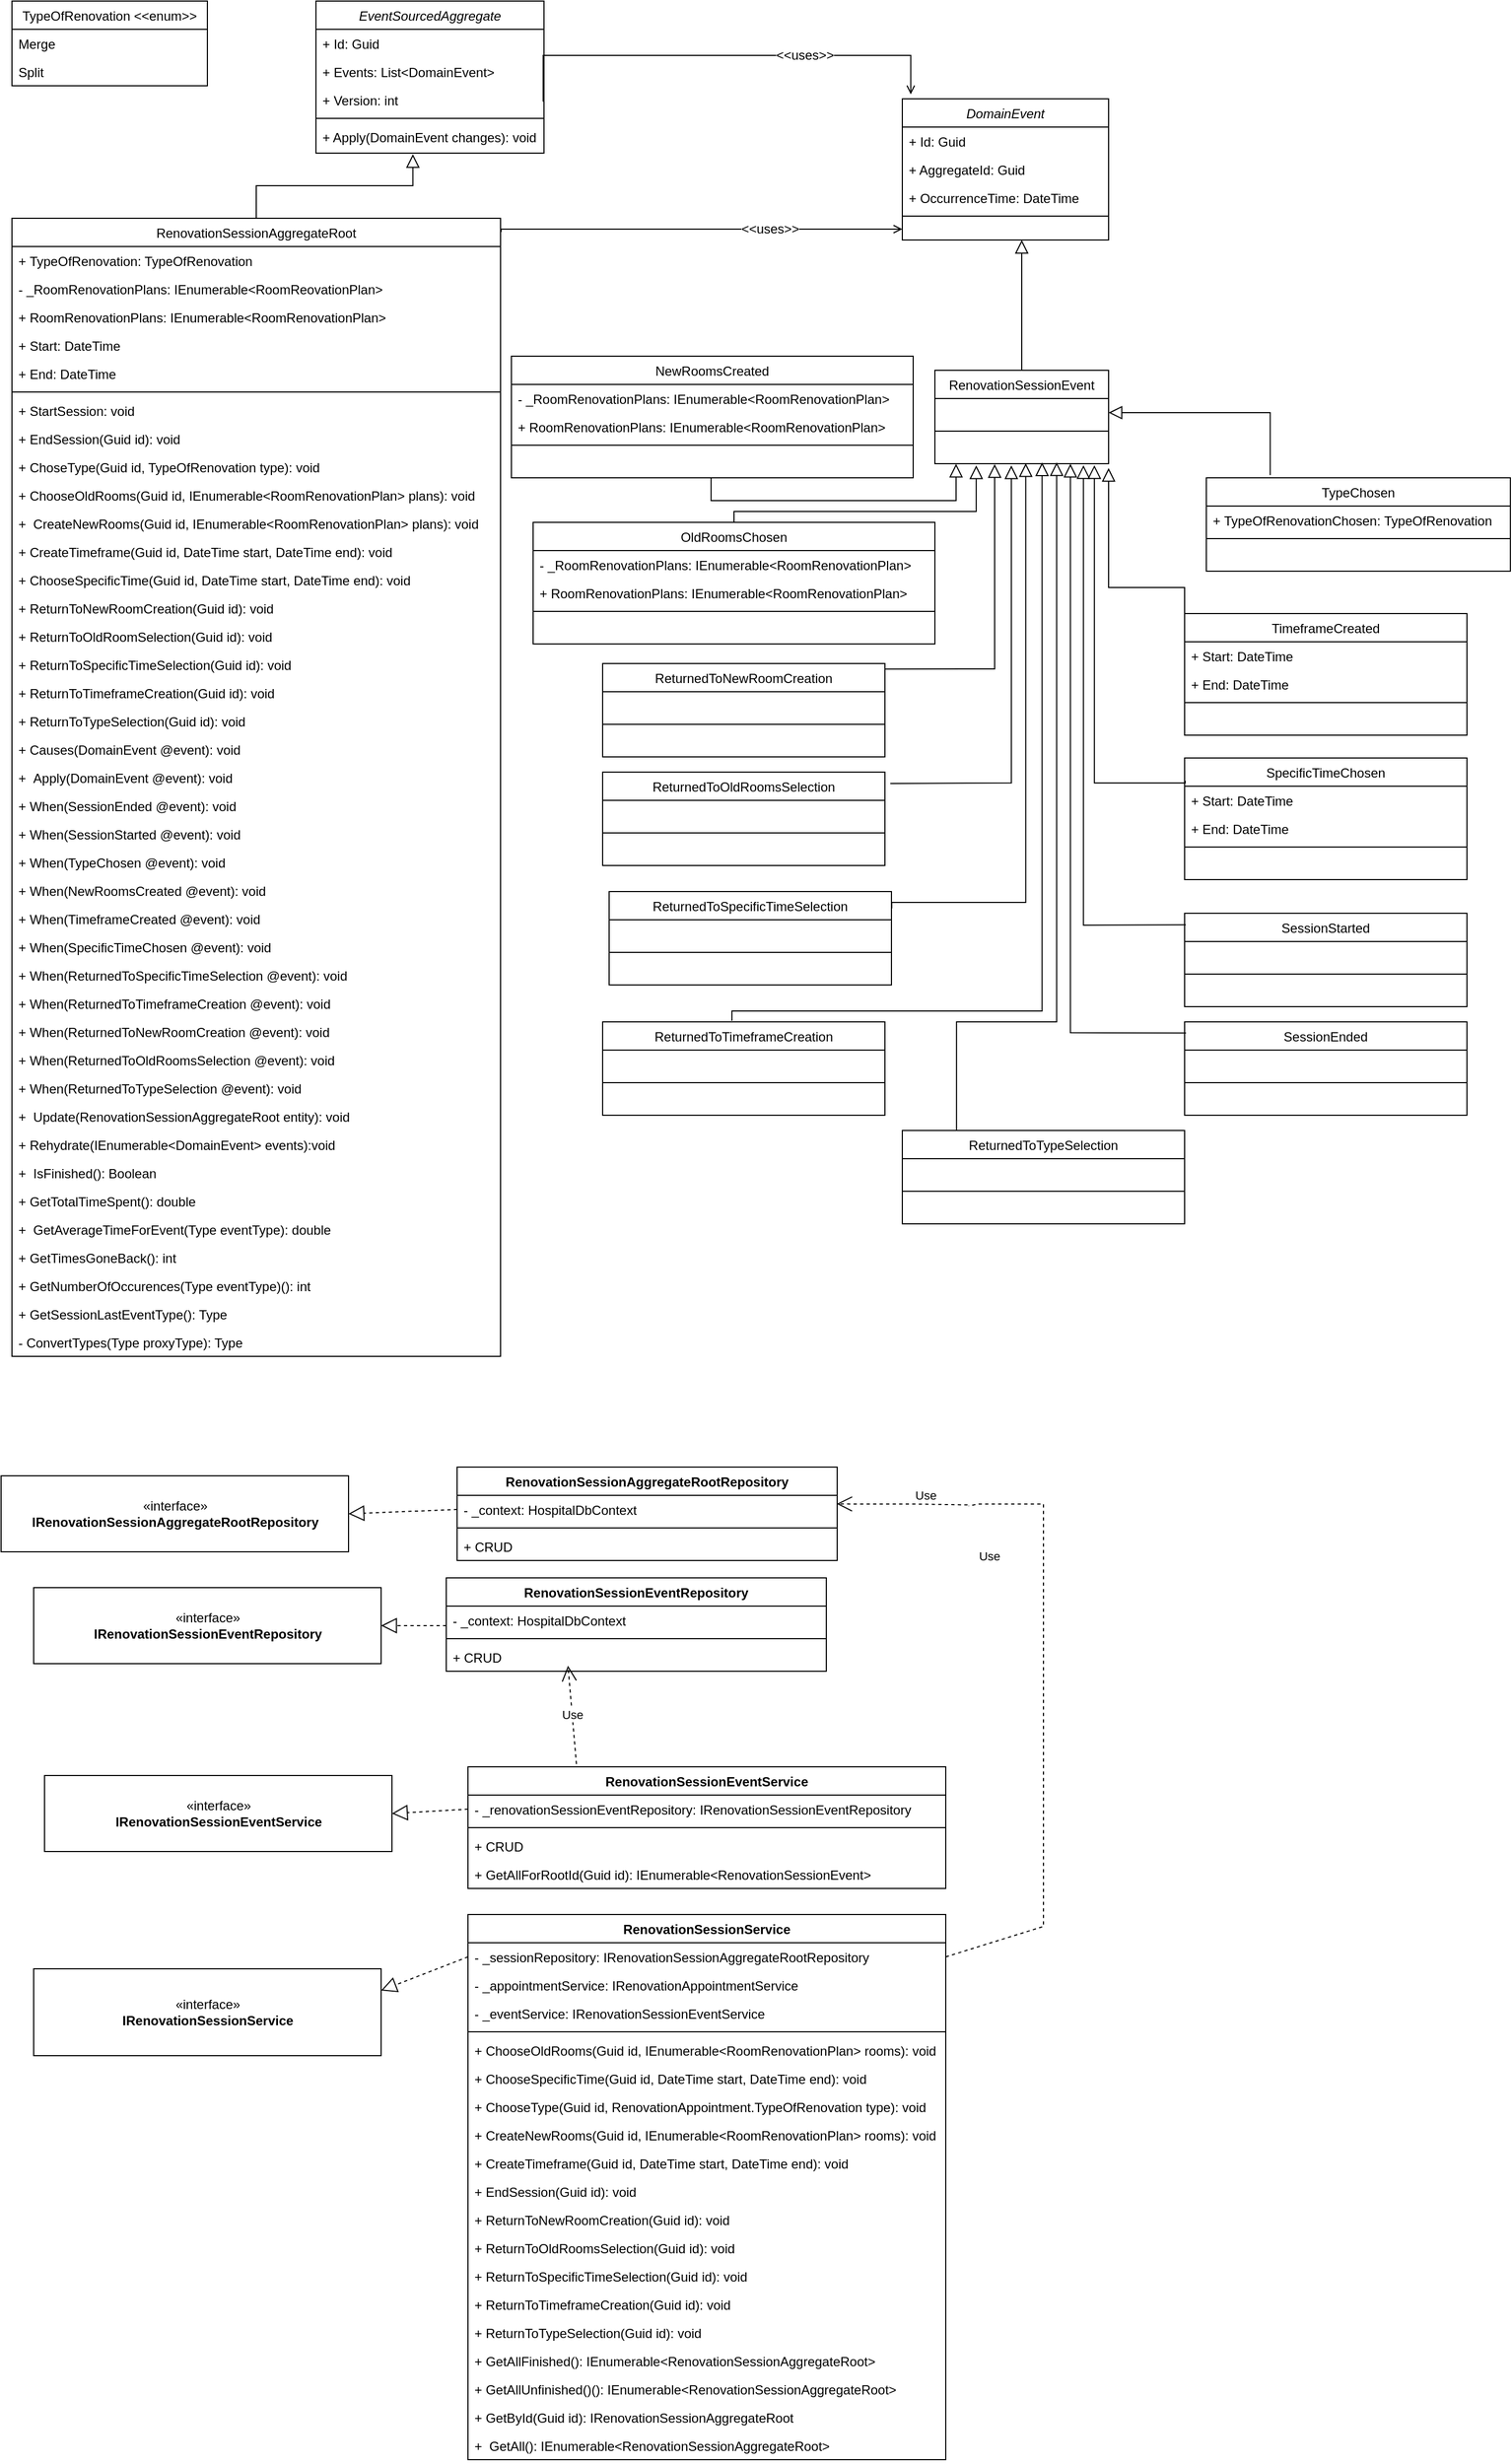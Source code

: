 <mxfile version="20.8.5" type="device"><diagram id="C5RBs43oDa-KdzZeNtuy" name="Page-1"><mxGraphModel dx="5027" dy="2324" grid="1" gridSize="10" guides="1" tooltips="1" connect="1" arrows="1" fold="1" page="1" pageScale="1" pageWidth="827" pageHeight="1169" math="0" shadow="0"><root><mxCell id="WIyWlLk6GJQsqaUBKTNV-0"/><mxCell id="WIyWlLk6GJQsqaUBKTNV-1" parent="WIyWlLk6GJQsqaUBKTNV-0"/><mxCell id="zkfFHV4jXpPFQw0GAbJ--0" value="EventSourcedAggregate" style="swimlane;fontStyle=2;align=center;verticalAlign=top;childLayout=stackLayout;horizontal=1;startSize=26;horizontalStack=0;resizeParent=1;resizeLast=0;collapsible=1;marginBottom=0;rounded=0;shadow=0;strokeWidth=1;" parent="WIyWlLk6GJQsqaUBKTNV-1" vertex="1"><mxGeometry x="20" y="120" width="210" height="140" as="geometry"><mxRectangle x="230" y="140" width="160" height="26" as="alternateBounds"/></mxGeometry></mxCell><mxCell id="zkfFHV4jXpPFQw0GAbJ--1" value="+ Id: Guid" style="text;align=left;verticalAlign=top;spacingLeft=4;spacingRight=4;overflow=hidden;rotatable=0;points=[[0,0.5],[1,0.5]];portConstraint=eastwest;" parent="zkfFHV4jXpPFQw0GAbJ--0" vertex="1"><mxGeometry y="26" width="210" height="26" as="geometry"/></mxCell><mxCell id="zkfFHV4jXpPFQw0GAbJ--2" value="+ Events: List&lt;DomainEvent&gt;" style="text;align=left;verticalAlign=top;spacingLeft=4;spacingRight=4;overflow=hidden;rotatable=0;points=[[0,0.5],[1,0.5]];portConstraint=eastwest;rounded=0;shadow=0;html=0;" parent="zkfFHV4jXpPFQw0GAbJ--0" vertex="1"><mxGeometry y="52" width="210" height="26" as="geometry"/></mxCell><mxCell id="zkfFHV4jXpPFQw0GAbJ--3" value="+ Version: int" style="text;align=left;verticalAlign=top;spacingLeft=4;spacingRight=4;overflow=hidden;rotatable=0;points=[[0,0.5],[1,0.5]];portConstraint=eastwest;rounded=0;shadow=0;html=0;" parent="zkfFHV4jXpPFQw0GAbJ--0" vertex="1"><mxGeometry y="78" width="210" height="26" as="geometry"/></mxCell><mxCell id="zkfFHV4jXpPFQw0GAbJ--4" value="" style="line;html=1;strokeWidth=1;align=left;verticalAlign=middle;spacingTop=-1;spacingLeft=3;spacingRight=3;rotatable=0;labelPosition=right;points=[];portConstraint=eastwest;" parent="zkfFHV4jXpPFQw0GAbJ--0" vertex="1"><mxGeometry y="104" width="210" height="8" as="geometry"/></mxCell><mxCell id="zkfFHV4jXpPFQw0GAbJ--5" value="+ Apply(DomainEvent changes): void" style="text;align=left;verticalAlign=top;spacingLeft=4;spacingRight=4;overflow=hidden;rotatable=0;points=[[0,0.5],[1,0.5]];portConstraint=eastwest;" parent="zkfFHV4jXpPFQw0GAbJ--0" vertex="1"><mxGeometry y="112" width="210" height="26" as="geometry"/></mxCell><mxCell id="zkfFHV4jXpPFQw0GAbJ--17" value="DomainEvent" style="swimlane;fontStyle=2;align=center;verticalAlign=top;childLayout=stackLayout;horizontal=1;startSize=26;horizontalStack=0;resizeParent=1;resizeLast=0;collapsible=1;marginBottom=0;rounded=0;shadow=0;strokeWidth=1;" parent="WIyWlLk6GJQsqaUBKTNV-1" vertex="1"><mxGeometry x="560" y="210" width="190" height="130" as="geometry"><mxRectangle x="550" y="140" width="160" height="26" as="alternateBounds"/></mxGeometry></mxCell><mxCell id="zkfFHV4jXpPFQw0GAbJ--18" value="+ Id: Guid" style="text;align=left;verticalAlign=top;spacingLeft=4;spacingRight=4;overflow=hidden;rotatable=0;points=[[0,0.5],[1,0.5]];portConstraint=eastwest;" parent="zkfFHV4jXpPFQw0GAbJ--17" vertex="1"><mxGeometry y="26" width="190" height="26" as="geometry"/></mxCell><mxCell id="zkfFHV4jXpPFQw0GAbJ--19" value="+ AggregateId: Guid" style="text;align=left;verticalAlign=top;spacingLeft=4;spacingRight=4;overflow=hidden;rotatable=0;points=[[0,0.5],[1,0.5]];portConstraint=eastwest;rounded=0;shadow=0;html=0;" parent="zkfFHV4jXpPFQw0GAbJ--17" vertex="1"><mxGeometry y="52" width="190" height="26" as="geometry"/></mxCell><mxCell id="zkfFHV4jXpPFQw0GAbJ--20" value="+ OccurrenceTime: DateTime" style="text;align=left;verticalAlign=top;spacingLeft=4;spacingRight=4;overflow=hidden;rotatable=0;points=[[0,0.5],[1,0.5]];portConstraint=eastwest;rounded=0;shadow=0;html=0;" parent="zkfFHV4jXpPFQw0GAbJ--17" vertex="1"><mxGeometry y="78" width="190" height="26" as="geometry"/></mxCell><mxCell id="zkfFHV4jXpPFQw0GAbJ--23" value="" style="line;html=1;strokeWidth=1;align=left;verticalAlign=middle;spacingTop=-1;spacingLeft=3;spacingRight=3;rotatable=0;labelPosition=right;points=[];portConstraint=eastwest;" parent="zkfFHV4jXpPFQw0GAbJ--17" vertex="1"><mxGeometry y="104" width="190" height="8" as="geometry"/></mxCell><mxCell id="zkfFHV4jXpPFQw0GAbJ--26" value="" style="endArrow=open;shadow=0;strokeWidth=1;rounded=0;endFill=1;edgeStyle=elbowEdgeStyle;elbow=vertical;exitX=1.001;exitY=0.012;exitDx=0;exitDy=0;exitPerimeter=0;" parent="WIyWlLk6GJQsqaUBKTNV-1" source="9Xh9q0TyY4qZ9Zh8Y72O-9" target="zkfFHV4jXpPFQw0GAbJ--17" edge="1"><mxGeometry x="0.5" y="41" relative="1" as="geometry"><mxPoint x="380" y="192" as="sourcePoint"/><mxPoint x="540" y="192" as="targetPoint"/><mxPoint x="-40" y="32" as="offset"/><Array as="points"><mxPoint x="210" y="330"/></Array></mxGeometry></mxCell><mxCell id="zkfFHV4jXpPFQw0GAbJ--27" value="" style="resizable=0;align=left;verticalAlign=bottom;labelBackgroundColor=none;fontSize=12;" parent="zkfFHV4jXpPFQw0GAbJ--26" connectable="0" vertex="1"><mxGeometry x="-1" relative="1" as="geometry"><mxPoint y="4" as="offset"/></mxGeometry></mxCell><mxCell id="zkfFHV4jXpPFQw0GAbJ--29" value="&amp;lt;&amp;lt;uses&amp;gt;&amp;gt;" style="text;html=1;resizable=0;points=[];;align=center;verticalAlign=middle;labelBackgroundColor=default;rounded=0;shadow=0;strokeWidth=1;fontSize=12;" parent="zkfFHV4jXpPFQw0GAbJ--26" vertex="1" connectable="0"><mxGeometry x="0.5" y="49" relative="1" as="geometry"><mxPoint x="-29" y="49" as="offset"/></mxGeometry></mxCell><mxCell id="9Xh9q0TyY4qZ9Zh8Y72O-0" value="" style="endArrow=block;endSize=10;endFill=0;shadow=0;strokeWidth=1;rounded=0;edgeStyle=elbowEdgeStyle;elbow=vertical;exitX=0.5;exitY=0;exitDx=0;exitDy=0;" parent="WIyWlLk6GJQsqaUBKTNV-1" source="9Xh9q0TyY4qZ9Zh8Y72O-5" edge="1"><mxGeometry width="160" relative="1" as="geometry"><mxPoint x="670" y="430" as="sourcePoint"/><mxPoint x="670" y="340" as="targetPoint"/><Array as="points"><mxPoint x="660" y="370"/><mxPoint x="660" y="390"/></Array></mxGeometry></mxCell><mxCell id="9Xh9q0TyY4qZ9Zh8Y72O-5" value="RenovationSessionEvent" style="swimlane;fontStyle=0;align=center;verticalAlign=top;childLayout=stackLayout;horizontal=1;startSize=26;horizontalStack=0;resizeParent=1;resizeParentMax=0;resizeLast=0;collapsible=1;marginBottom=0;labelBackgroundColor=default;" parent="WIyWlLk6GJQsqaUBKTNV-1" vertex="1"><mxGeometry x="590" y="460" width="160" height="86" as="geometry"/></mxCell><mxCell id="9Xh9q0TyY4qZ9Zh8Y72O-6" value=" " style="text;strokeColor=none;fillColor=none;align=left;verticalAlign=top;spacingLeft=4;spacingRight=4;overflow=hidden;rotatable=0;points=[[0,0.5],[1,0.5]];portConstraint=eastwest;labelBackgroundColor=default;" parent="9Xh9q0TyY4qZ9Zh8Y72O-5" vertex="1"><mxGeometry y="26" width="160" height="26" as="geometry"/></mxCell><mxCell id="9Xh9q0TyY4qZ9Zh8Y72O-7" value="" style="line;strokeWidth=1;fillColor=none;align=left;verticalAlign=middle;spacingTop=-1;spacingLeft=3;spacingRight=3;rotatable=0;labelPosition=right;points=[];portConstraint=eastwest;strokeColor=inherit;labelBackgroundColor=default;" parent="9Xh9q0TyY4qZ9Zh8Y72O-5" vertex="1"><mxGeometry y="52" width="160" height="8" as="geometry"/></mxCell><mxCell id="9Xh9q0TyY4qZ9Zh8Y72O-8" value=" " style="text;strokeColor=none;fillColor=none;align=left;verticalAlign=top;spacingLeft=4;spacingRight=4;overflow=hidden;rotatable=0;points=[[0,0.5],[1,0.5]];portConstraint=eastwest;labelBackgroundColor=default;" parent="9Xh9q0TyY4qZ9Zh8Y72O-5" vertex="1"><mxGeometry y="60" width="160" height="26" as="geometry"/></mxCell><mxCell id="9Xh9q0TyY4qZ9Zh8Y72O-9" value="RenovationSessionAggregateRoot" style="swimlane;fontStyle=0;align=center;verticalAlign=top;childLayout=stackLayout;horizontal=1;startSize=26;horizontalStack=0;resizeParent=1;resizeParentMax=0;resizeLast=0;collapsible=1;marginBottom=0;labelBackgroundColor=default;" parent="WIyWlLk6GJQsqaUBKTNV-1" vertex="1"><mxGeometry x="-260" y="320" width="450" height="1048" as="geometry"/></mxCell><mxCell id="9Xh9q0TyY4qZ9Zh8Y72O-10" value="+ TypeOfRenovation: TypeOfRenovation" style="text;strokeColor=none;fillColor=none;align=left;verticalAlign=top;spacingLeft=4;spacingRight=4;overflow=hidden;rotatable=0;points=[[0,0.5],[1,0.5]];portConstraint=eastwest;labelBackgroundColor=default;" parent="9Xh9q0TyY4qZ9Zh8Y72O-9" vertex="1"><mxGeometry y="26" width="450" height="26" as="geometry"/></mxCell><mxCell id="9Xh9q0TyY4qZ9Zh8Y72O-18" value="- _RoomRenovationPlans: IEnumerable&lt;RoomReovationPlan&gt;" style="text;strokeColor=none;fillColor=none;align=left;verticalAlign=top;spacingLeft=4;spacingRight=4;overflow=hidden;rotatable=0;points=[[0,0.5],[1,0.5]];portConstraint=eastwest;labelBackgroundColor=default;" parent="9Xh9q0TyY4qZ9Zh8Y72O-9" vertex="1"><mxGeometry y="52" width="450" height="26" as="geometry"/></mxCell><mxCell id="9Xh9q0TyY4qZ9Zh8Y72O-21" value="+ RoomRenovationPlans: IEnumerable&lt;RoomRenovationPlan&gt;" style="text;strokeColor=none;fillColor=none;align=left;verticalAlign=top;spacingLeft=4;spacingRight=4;overflow=hidden;rotatable=0;points=[[0,0.5],[1,0.5]];portConstraint=eastwest;labelBackgroundColor=default;" parent="9Xh9q0TyY4qZ9Zh8Y72O-9" vertex="1"><mxGeometry y="78" width="450" height="26" as="geometry"/></mxCell><mxCell id="9Xh9q0TyY4qZ9Zh8Y72O-20" value="+ Start: DateTime" style="text;strokeColor=none;fillColor=none;align=left;verticalAlign=top;spacingLeft=4;spacingRight=4;overflow=hidden;rotatable=0;points=[[0,0.5],[1,0.5]];portConstraint=eastwest;labelBackgroundColor=default;" parent="9Xh9q0TyY4qZ9Zh8Y72O-9" vertex="1"><mxGeometry y="104" width="450" height="26" as="geometry"/></mxCell><mxCell id="9Xh9q0TyY4qZ9Zh8Y72O-19" value="+ End: DateTime" style="text;strokeColor=none;fillColor=none;align=left;verticalAlign=top;spacingLeft=4;spacingRight=4;overflow=hidden;rotatable=0;points=[[0,0.5],[1,0.5]];portConstraint=eastwest;labelBackgroundColor=default;" parent="9Xh9q0TyY4qZ9Zh8Y72O-9" vertex="1"><mxGeometry y="130" width="450" height="26" as="geometry"/></mxCell><mxCell id="9Xh9q0TyY4qZ9Zh8Y72O-11" value="" style="line;strokeWidth=1;fillColor=none;align=left;verticalAlign=middle;spacingTop=-1;spacingLeft=3;spacingRight=3;rotatable=0;labelPosition=right;points=[];portConstraint=eastwest;strokeColor=inherit;labelBackgroundColor=default;" parent="9Xh9q0TyY4qZ9Zh8Y72O-9" vertex="1"><mxGeometry y="156" width="450" height="8" as="geometry"/></mxCell><mxCell id="9Xh9q0TyY4qZ9Zh8Y72O-12" value="+ StartSession: void" style="text;strokeColor=none;fillColor=none;align=left;verticalAlign=top;spacingLeft=4;spacingRight=4;overflow=hidden;rotatable=0;points=[[0,0.5],[1,0.5]];portConstraint=eastwest;labelBackgroundColor=default;" parent="9Xh9q0TyY4qZ9Zh8Y72O-9" vertex="1"><mxGeometry y="164" width="450" height="26" as="geometry"/></mxCell><mxCell id="9Xh9q0TyY4qZ9Zh8Y72O-27" value="+ EndSession(Guid id): void" style="text;strokeColor=none;fillColor=none;align=left;verticalAlign=top;spacingLeft=4;spacingRight=4;overflow=hidden;rotatable=0;points=[[0,0.5],[1,0.5]];portConstraint=eastwest;labelBackgroundColor=default;" parent="9Xh9q0TyY4qZ9Zh8Y72O-9" vertex="1"><mxGeometry y="190" width="450" height="26" as="geometry"/></mxCell><mxCell id="9Xh9q0TyY4qZ9Zh8Y72O-28" value="+ ChoseType(Guid id, TypeOfRenovation type): void" style="text;strokeColor=none;fillColor=none;align=left;verticalAlign=top;spacingLeft=4;spacingRight=4;overflow=hidden;rotatable=0;points=[[0,0.5],[1,0.5]];portConstraint=eastwest;labelBackgroundColor=default;" parent="9Xh9q0TyY4qZ9Zh8Y72O-9" vertex="1"><mxGeometry y="216" width="450" height="26" as="geometry"/></mxCell><mxCell id="9Xh9q0TyY4qZ9Zh8Y72O-26" value="+ ChooseOldRooms(Guid id, IEnumerable&lt;RoomRenovationPlan&gt; plans): void" style="text;strokeColor=none;fillColor=none;align=left;verticalAlign=top;spacingLeft=4;spacingRight=4;overflow=hidden;rotatable=0;points=[[0,0.5],[1,0.5]];portConstraint=eastwest;labelBackgroundColor=default;" parent="9Xh9q0TyY4qZ9Zh8Y72O-9" vertex="1"><mxGeometry y="242" width="450" height="26" as="geometry"/></mxCell><mxCell id="9Xh9q0TyY4qZ9Zh8Y72O-25" value="+  CreateNewRooms(Guid id, IEnumerable&lt;RoomRenovationPlan&gt; plans): void" style="text;strokeColor=none;fillColor=none;align=left;verticalAlign=top;spacingLeft=4;spacingRight=4;overflow=hidden;rotatable=0;points=[[0,0.5],[1,0.5]];portConstraint=eastwest;labelBackgroundColor=default;" parent="9Xh9q0TyY4qZ9Zh8Y72O-9" vertex="1"><mxGeometry y="268" width="450" height="26" as="geometry"/></mxCell><mxCell id="9Xh9q0TyY4qZ9Zh8Y72O-31" value="+ CreateTimeframe(Guid id, DateTime start, DateTime end): void" style="text;strokeColor=none;fillColor=none;align=left;verticalAlign=top;spacingLeft=4;spacingRight=4;overflow=hidden;rotatable=0;points=[[0,0.5],[1,0.5]];portConstraint=eastwest;labelBackgroundColor=default;" parent="9Xh9q0TyY4qZ9Zh8Y72O-9" vertex="1"><mxGeometry y="294" width="450" height="26" as="geometry"/></mxCell><mxCell id="9Xh9q0TyY4qZ9Zh8Y72O-30" value="+ ChooseSpecificTime(Guid id, DateTime start, DateTime end): void" style="text;strokeColor=none;fillColor=none;align=left;verticalAlign=top;spacingLeft=4;spacingRight=4;overflow=hidden;rotatable=0;points=[[0,0.5],[1,0.5]];portConstraint=eastwest;labelBackgroundColor=default;" parent="9Xh9q0TyY4qZ9Zh8Y72O-9" vertex="1"><mxGeometry y="320" width="450" height="26" as="geometry"/></mxCell><mxCell id="9Xh9q0TyY4qZ9Zh8Y72O-32" value="+ ReturnToNewRoomCreation(Guid id): void" style="text;strokeColor=none;fillColor=none;align=left;verticalAlign=top;spacingLeft=4;spacingRight=4;overflow=hidden;rotatable=0;points=[[0,0.5],[1,0.5]];portConstraint=eastwest;labelBackgroundColor=default;" parent="9Xh9q0TyY4qZ9Zh8Y72O-9" vertex="1"><mxGeometry y="346" width="450" height="26" as="geometry"/></mxCell><mxCell id="9Xh9q0TyY4qZ9Zh8Y72O-33" value="+ ReturnToOldRoomSelection(Guid id): void" style="text;strokeColor=none;fillColor=none;align=left;verticalAlign=top;spacingLeft=4;spacingRight=4;overflow=hidden;rotatable=0;points=[[0,0.5],[1,0.5]];portConstraint=eastwest;labelBackgroundColor=default;" parent="9Xh9q0TyY4qZ9Zh8Y72O-9" vertex="1"><mxGeometry y="372" width="450" height="26" as="geometry"/></mxCell><mxCell id="9Xh9q0TyY4qZ9Zh8Y72O-36" value="+ ReturnToSpecificTimeSelection(Guid id): void" style="text;strokeColor=none;fillColor=none;align=left;verticalAlign=top;spacingLeft=4;spacingRight=4;overflow=hidden;rotatable=0;points=[[0,0.5],[1,0.5]];portConstraint=eastwest;labelBackgroundColor=default;" parent="9Xh9q0TyY4qZ9Zh8Y72O-9" vertex="1"><mxGeometry y="398" width="450" height="26" as="geometry"/></mxCell><mxCell id="9Xh9q0TyY4qZ9Zh8Y72O-37" value="+ ReturnToTimeframeCreation(Guid id): void" style="text;strokeColor=none;fillColor=none;align=left;verticalAlign=top;spacingLeft=4;spacingRight=4;overflow=hidden;rotatable=0;points=[[0,0.5],[1,0.5]];portConstraint=eastwest;labelBackgroundColor=default;" parent="9Xh9q0TyY4qZ9Zh8Y72O-9" vertex="1"><mxGeometry y="424" width="450" height="26" as="geometry"/></mxCell><mxCell id="9Xh9q0TyY4qZ9Zh8Y72O-38" value="+ ReturnToTypeSelection(Guid id): void" style="text;strokeColor=none;fillColor=none;align=left;verticalAlign=top;spacingLeft=4;spacingRight=4;overflow=hidden;rotatable=0;points=[[0,0.5],[1,0.5]];portConstraint=eastwest;labelBackgroundColor=default;" parent="9Xh9q0TyY4qZ9Zh8Y72O-9" vertex="1"><mxGeometry y="450" width="450" height="26" as="geometry"/></mxCell><mxCell id="9Xh9q0TyY4qZ9Zh8Y72O-35" value="+ Causes(DomainEvent @event): void" style="text;strokeColor=none;fillColor=none;align=left;verticalAlign=top;spacingLeft=4;spacingRight=4;overflow=hidden;rotatable=0;points=[[0,0.5],[1,0.5]];portConstraint=eastwest;labelBackgroundColor=default;" parent="9Xh9q0TyY4qZ9Zh8Y72O-9" vertex="1"><mxGeometry y="476" width="450" height="26" as="geometry"/></mxCell><mxCell id="9Xh9q0TyY4qZ9Zh8Y72O-34" value="+  Apply(DomainEvent @event): void" style="text;strokeColor=none;fillColor=none;align=left;verticalAlign=top;spacingLeft=4;spacingRight=4;overflow=hidden;rotatable=0;points=[[0,0.5],[1,0.5]];portConstraint=eastwest;labelBackgroundColor=default;" parent="9Xh9q0TyY4qZ9Zh8Y72O-9" vertex="1"><mxGeometry y="502" width="450" height="26" as="geometry"/></mxCell><mxCell id="9Xh9q0TyY4qZ9Zh8Y72O-29" value="+ When(SessionEnded @event): void" style="text;strokeColor=none;fillColor=none;align=left;verticalAlign=top;spacingLeft=4;spacingRight=4;overflow=hidden;rotatable=0;points=[[0,0.5],[1,0.5]];portConstraint=eastwest;labelBackgroundColor=default;" parent="9Xh9q0TyY4qZ9Zh8Y72O-9" vertex="1"><mxGeometry y="528" width="450" height="26" as="geometry"/></mxCell><mxCell id="9Xh9q0TyY4qZ9Zh8Y72O-40" value="+ When(SessionStarted @event): void" style="text;strokeColor=none;fillColor=none;align=left;verticalAlign=top;spacingLeft=4;spacingRight=4;overflow=hidden;rotatable=0;points=[[0,0.5],[1,0.5]];portConstraint=eastwest;labelBackgroundColor=default;" parent="9Xh9q0TyY4qZ9Zh8Y72O-9" vertex="1"><mxGeometry y="554" width="450" height="26" as="geometry"/></mxCell><mxCell id="9Xh9q0TyY4qZ9Zh8Y72O-43" value="+ When(TypeChosen @event): void" style="text;strokeColor=none;fillColor=none;align=left;verticalAlign=top;spacingLeft=4;spacingRight=4;overflow=hidden;rotatable=0;points=[[0,0.5],[1,0.5]];portConstraint=eastwest;labelBackgroundColor=default;" parent="9Xh9q0TyY4qZ9Zh8Y72O-9" vertex="1"><mxGeometry y="580" width="450" height="26" as="geometry"/></mxCell><mxCell id="9Xh9q0TyY4qZ9Zh8Y72O-44" value="+ When(NewRoomsCreated @event): void" style="text;strokeColor=none;fillColor=none;align=left;verticalAlign=top;spacingLeft=4;spacingRight=4;overflow=hidden;rotatable=0;points=[[0,0.5],[1,0.5]];portConstraint=eastwest;labelBackgroundColor=default;" parent="9Xh9q0TyY4qZ9Zh8Y72O-9" vertex="1"><mxGeometry y="606" width="450" height="26" as="geometry"/></mxCell><mxCell id="9Xh9q0TyY4qZ9Zh8Y72O-42" value="+ When(TimeframeCreated @event): void" style="text;strokeColor=none;fillColor=none;align=left;verticalAlign=top;spacingLeft=4;spacingRight=4;overflow=hidden;rotatable=0;points=[[0,0.5],[1,0.5]];portConstraint=eastwest;labelBackgroundColor=default;" parent="9Xh9q0TyY4qZ9Zh8Y72O-9" vertex="1"><mxGeometry y="632" width="450" height="26" as="geometry"/></mxCell><mxCell id="9Xh9q0TyY4qZ9Zh8Y72O-41" value="+ When(SpecificTimeChosen @event): void" style="text;strokeColor=none;fillColor=none;align=left;verticalAlign=top;spacingLeft=4;spacingRight=4;overflow=hidden;rotatable=0;points=[[0,0.5],[1,0.5]];portConstraint=eastwest;labelBackgroundColor=default;" parent="9Xh9q0TyY4qZ9Zh8Y72O-9" vertex="1"><mxGeometry y="658" width="450" height="26" as="geometry"/></mxCell><mxCell id="9Xh9q0TyY4qZ9Zh8Y72O-39" value="+ When(ReturnedToSpecificTimeSelection @event): void" style="text;strokeColor=none;fillColor=none;align=left;verticalAlign=top;spacingLeft=4;spacingRight=4;overflow=hidden;rotatable=0;points=[[0,0.5],[1,0.5]];portConstraint=eastwest;labelBackgroundColor=default;" parent="9Xh9q0TyY4qZ9Zh8Y72O-9" vertex="1"><mxGeometry y="684" width="450" height="26" as="geometry"/></mxCell><mxCell id="9Xh9q0TyY4qZ9Zh8Y72O-46" value="+ When(ReturnedToTimeframeCreation @event): void" style="text;strokeColor=none;fillColor=none;align=left;verticalAlign=top;spacingLeft=4;spacingRight=4;overflow=hidden;rotatable=0;points=[[0,0.5],[1,0.5]];portConstraint=eastwest;labelBackgroundColor=default;" parent="9Xh9q0TyY4qZ9Zh8Y72O-9" vertex="1"><mxGeometry y="710" width="450" height="26" as="geometry"/></mxCell><mxCell id="9Xh9q0TyY4qZ9Zh8Y72O-48" value="+ When(ReturnedToNewRoomCreation @event): void" style="text;strokeColor=none;fillColor=none;align=left;verticalAlign=top;spacingLeft=4;spacingRight=4;overflow=hidden;rotatable=0;points=[[0,0.5],[1,0.5]];portConstraint=eastwest;labelBackgroundColor=default;" parent="9Xh9q0TyY4qZ9Zh8Y72O-9" vertex="1"><mxGeometry y="736" width="450" height="26" as="geometry"/></mxCell><mxCell id="9Xh9q0TyY4qZ9Zh8Y72O-49" value="+ When(ReturnedToOldRoomsSelection @event): void" style="text;strokeColor=none;fillColor=none;align=left;verticalAlign=top;spacingLeft=4;spacingRight=4;overflow=hidden;rotatable=0;points=[[0,0.5],[1,0.5]];portConstraint=eastwest;labelBackgroundColor=default;" parent="9Xh9q0TyY4qZ9Zh8Y72O-9" vertex="1"><mxGeometry y="762" width="450" height="26" as="geometry"/></mxCell><mxCell id="9Xh9q0TyY4qZ9Zh8Y72O-47" value="+ When(ReturnedToTypeSelection @event): void" style="text;strokeColor=none;fillColor=none;align=left;verticalAlign=top;spacingLeft=4;spacingRight=4;overflow=hidden;rotatable=0;points=[[0,0.5],[1,0.5]];portConstraint=eastwest;labelBackgroundColor=default;" parent="9Xh9q0TyY4qZ9Zh8Y72O-9" vertex="1"><mxGeometry y="788" width="450" height="26" as="geometry"/></mxCell><mxCell id="9Xh9q0TyY4qZ9Zh8Y72O-45" value="+  Update(RenovationSessionAggregateRoot entity): void" style="text;strokeColor=none;fillColor=none;align=left;verticalAlign=top;spacingLeft=4;spacingRight=4;overflow=hidden;rotatable=0;points=[[0,0.5],[1,0.5]];portConstraint=eastwest;labelBackgroundColor=default;" parent="9Xh9q0TyY4qZ9Zh8Y72O-9" vertex="1"><mxGeometry y="814" width="450" height="26" as="geometry"/></mxCell><mxCell id="srx1-kX76KGp71945KAD-0" value="+ Rehydrate(IEnumerable&lt;DomainEvent&gt; events):void" style="text;strokeColor=none;fillColor=none;align=left;verticalAlign=top;spacingLeft=4;spacingRight=4;overflow=hidden;rotatable=0;points=[[0,0.5],[1,0.5]];portConstraint=eastwest;labelBackgroundColor=default;" parent="9Xh9q0TyY4qZ9Zh8Y72O-9" vertex="1"><mxGeometry y="840" width="450" height="26" as="geometry"/></mxCell><mxCell id="srx1-kX76KGp71945KAD-3" value="+  IsFinished(): Boolean" style="text;strokeColor=none;fillColor=none;align=left;verticalAlign=top;spacingLeft=4;spacingRight=4;overflow=hidden;rotatable=0;points=[[0,0.5],[1,0.5]];portConstraint=eastwest;labelBackgroundColor=default;" parent="9Xh9q0TyY4qZ9Zh8Y72O-9" vertex="1"><mxGeometry y="866" width="450" height="26" as="geometry"/></mxCell><mxCell id="srx1-kX76KGp71945KAD-4" value="+ GetTotalTimeSpent(): double" style="text;strokeColor=none;fillColor=none;align=left;verticalAlign=top;spacingLeft=4;spacingRight=4;overflow=hidden;rotatable=0;points=[[0,0.5],[1,0.5]];portConstraint=eastwest;labelBackgroundColor=default;" parent="9Xh9q0TyY4qZ9Zh8Y72O-9" vertex="1"><mxGeometry y="892" width="450" height="26" as="geometry"/></mxCell><mxCell id="srx1-kX76KGp71945KAD-2" value="+  GetAverageTimeForEvent(Type eventType): double" style="text;strokeColor=none;fillColor=none;align=left;verticalAlign=top;spacingLeft=4;spacingRight=4;overflow=hidden;rotatable=0;points=[[0,0.5],[1,0.5]];portConstraint=eastwest;labelBackgroundColor=default;" parent="9Xh9q0TyY4qZ9Zh8Y72O-9" vertex="1"><mxGeometry y="918" width="450" height="26" as="geometry"/></mxCell><mxCell id="srx1-kX76KGp71945KAD-5" value="+ GetTimesGoneBack(): int" style="text;strokeColor=none;fillColor=none;align=left;verticalAlign=top;spacingLeft=4;spacingRight=4;overflow=hidden;rotatable=0;points=[[0,0.5],[1,0.5]];portConstraint=eastwest;labelBackgroundColor=default;" parent="9Xh9q0TyY4qZ9Zh8Y72O-9" vertex="1"><mxGeometry y="944" width="450" height="26" as="geometry"/></mxCell><mxCell id="srx1-kX76KGp71945KAD-7" value="+ GetNumberOfOccurences(Type eventType)(): int" style="text;strokeColor=none;fillColor=none;align=left;verticalAlign=top;spacingLeft=4;spacingRight=4;overflow=hidden;rotatable=0;points=[[0,0.5],[1,0.5]];portConstraint=eastwest;labelBackgroundColor=default;" parent="9Xh9q0TyY4qZ9Zh8Y72O-9" vertex="1"><mxGeometry y="970" width="450" height="26" as="geometry"/></mxCell><mxCell id="srx1-kX76KGp71945KAD-8" value="+ GetSessionLastEventType(): Type " style="text;strokeColor=none;fillColor=none;align=left;verticalAlign=top;spacingLeft=4;spacingRight=4;overflow=hidden;rotatable=0;points=[[0,0.5],[1,0.5]];portConstraint=eastwest;labelBackgroundColor=default;" parent="9Xh9q0TyY4qZ9Zh8Y72O-9" vertex="1"><mxGeometry y="996" width="450" height="26" as="geometry"/></mxCell><mxCell id="srx1-kX76KGp71945KAD-1" value="- ConvertTypes(Type proxyType): Type " style="text;strokeColor=none;fillColor=none;align=left;verticalAlign=top;spacingLeft=4;spacingRight=4;overflow=hidden;rotatable=0;points=[[0,0.5],[1,0.5]];portConstraint=eastwest;labelBackgroundColor=default;" parent="9Xh9q0TyY4qZ9Zh8Y72O-9" vertex="1"><mxGeometry y="1022" width="450" height="26" as="geometry"/></mxCell><mxCell id="9Xh9q0TyY4qZ9Zh8Y72O-13" value="" style="endArrow=block;endSize=10;endFill=0;shadow=0;strokeWidth=1;rounded=0;edgeStyle=elbowEdgeStyle;elbow=vertical;exitX=0.5;exitY=0;exitDx=0;exitDy=0;entryX=0.425;entryY=1.115;entryDx=0;entryDy=0;entryPerimeter=0;" parent="WIyWlLk6GJQsqaUBKTNV-1" source="9Xh9q0TyY4qZ9Zh8Y72O-9" target="zkfFHV4jXpPFQw0GAbJ--5" edge="1"><mxGeometry width="160" relative="1" as="geometry"><mxPoint x="320" y="380" as="sourcePoint"/><mxPoint x="290" y="300" as="targetPoint"/><Array as="points"><mxPoint x="110" y="290"/><mxPoint x="310" y="310"/></Array></mxGeometry></mxCell><mxCell id="9Xh9q0TyY4qZ9Zh8Y72O-14" value="TypeOfRenovation &lt;&lt;enum&gt;&gt;" style="swimlane;fontStyle=0;childLayout=stackLayout;horizontal=1;startSize=26;fillColor=none;horizontalStack=0;resizeParent=1;resizeParentMax=0;resizeLast=0;collapsible=1;marginBottom=0;labelBackgroundColor=default;" parent="WIyWlLk6GJQsqaUBKTNV-1" vertex="1"><mxGeometry x="-260" y="120" width="180" height="78" as="geometry"/></mxCell><mxCell id="9Xh9q0TyY4qZ9Zh8Y72O-15" value="Merge" style="text;strokeColor=none;fillColor=none;align=left;verticalAlign=top;spacingLeft=4;spacingRight=4;overflow=hidden;rotatable=0;points=[[0,0.5],[1,0.5]];portConstraint=eastwest;labelBackgroundColor=default;" parent="9Xh9q0TyY4qZ9Zh8Y72O-14" vertex="1"><mxGeometry y="26" width="180" height="26" as="geometry"/></mxCell><mxCell id="9Xh9q0TyY4qZ9Zh8Y72O-16" value="Split" style="text;strokeColor=none;fillColor=none;align=left;verticalAlign=top;spacingLeft=4;spacingRight=4;overflow=hidden;rotatable=0;points=[[0,0.5],[1,0.5]];portConstraint=eastwest;labelBackgroundColor=default;" parent="9Xh9q0TyY4qZ9Zh8Y72O-14" vertex="1"><mxGeometry y="52" width="180" height="26" as="geometry"/></mxCell><mxCell id="9Xh9q0TyY4qZ9Zh8Y72O-50" value="" style="endArrow=block;endSize=10;endFill=0;shadow=0;strokeWidth=1;rounded=0;edgeStyle=elbowEdgeStyle;elbow=vertical;exitX=0.497;exitY=0.985;exitDx=0;exitDy=0;entryX=0.122;entryY=1.007;entryDx=0;entryDy=0;entryPerimeter=0;exitPerimeter=0;" parent="WIyWlLk6GJQsqaUBKTNV-1" source="9Xh9q0TyY4qZ9Zh8Y72O-63" target="9Xh9q0TyY4qZ9Zh8Y72O-8" edge="1"><mxGeometry width="160" relative="1" as="geometry"><mxPoint x="670" y="670" as="sourcePoint"/><mxPoint x="670" y="546" as="targetPoint"/><Array as="points"><mxPoint x="520" y="580"/><mxPoint x="660" y="596"/></Array></mxGeometry></mxCell><mxCell id="9Xh9q0TyY4qZ9Zh8Y72O-60" value="NewRoomsCreated" style="swimlane;fontStyle=0;align=center;verticalAlign=top;childLayout=stackLayout;horizontal=1;startSize=26;horizontalStack=0;resizeParent=1;resizeParentMax=0;resizeLast=0;collapsible=1;marginBottom=0;labelBackgroundColor=default;" parent="WIyWlLk6GJQsqaUBKTNV-1" vertex="1"><mxGeometry x="200" y="447" width="370" height="112" as="geometry"/></mxCell><mxCell id="9Xh9q0TyY4qZ9Zh8Y72O-61" value="- _RoomRenovationPlans: IEnumerable&lt;RoomRenovationPlan&gt;" style="text;strokeColor=none;fillColor=none;align=left;verticalAlign=top;spacingLeft=4;spacingRight=4;overflow=hidden;rotatable=0;points=[[0,0.5],[1,0.5]];portConstraint=eastwest;labelBackgroundColor=default;" parent="9Xh9q0TyY4qZ9Zh8Y72O-60" vertex="1"><mxGeometry y="26" width="370" height="26" as="geometry"/></mxCell><mxCell id="9Xh9q0TyY4qZ9Zh8Y72O-64" value="+ RoomRenovationPlans: IEnumerable&lt;RoomRenovationPlan&gt;" style="text;strokeColor=none;fillColor=none;align=left;verticalAlign=top;spacingLeft=4;spacingRight=4;overflow=hidden;rotatable=0;points=[[0,0.5],[1,0.5]];portConstraint=eastwest;labelBackgroundColor=default;" parent="9Xh9q0TyY4qZ9Zh8Y72O-60" vertex="1"><mxGeometry y="52" width="370" height="26" as="geometry"/></mxCell><mxCell id="9Xh9q0TyY4qZ9Zh8Y72O-62" value="" style="line;strokeWidth=1;fillColor=none;align=left;verticalAlign=middle;spacingTop=-1;spacingLeft=3;spacingRight=3;rotatable=0;labelPosition=right;points=[];portConstraint=eastwest;strokeColor=inherit;labelBackgroundColor=default;" parent="9Xh9q0TyY4qZ9Zh8Y72O-60" vertex="1"><mxGeometry y="78" width="370" height="8" as="geometry"/></mxCell><mxCell id="9Xh9q0TyY4qZ9Zh8Y72O-63" value=" " style="text;strokeColor=none;fillColor=none;align=left;verticalAlign=top;spacingLeft=4;spacingRight=4;overflow=hidden;rotatable=0;points=[[0,0.5],[1,0.5]];portConstraint=eastwest;labelBackgroundColor=default;" parent="9Xh9q0TyY4qZ9Zh8Y72O-60" vertex="1"><mxGeometry y="86" width="370" height="26" as="geometry"/></mxCell><mxCell id="9Xh9q0TyY4qZ9Zh8Y72O-65" value="OldRoomsChosen" style="swimlane;fontStyle=0;align=center;verticalAlign=top;childLayout=stackLayout;horizontal=1;startSize=26;horizontalStack=0;resizeParent=1;resizeParentMax=0;resizeLast=0;collapsible=1;marginBottom=0;labelBackgroundColor=default;" parent="WIyWlLk6GJQsqaUBKTNV-1" vertex="1"><mxGeometry x="220" y="600" width="370" height="112" as="geometry"/></mxCell><mxCell id="9Xh9q0TyY4qZ9Zh8Y72O-66" value="- _RoomRenovationPlans: IEnumerable&lt;RoomRenovationPlan&gt;" style="text;strokeColor=none;fillColor=none;align=left;verticalAlign=top;spacingLeft=4;spacingRight=4;overflow=hidden;rotatable=0;points=[[0,0.5],[1,0.5]];portConstraint=eastwest;labelBackgroundColor=default;" parent="9Xh9q0TyY4qZ9Zh8Y72O-65" vertex="1"><mxGeometry y="26" width="370" height="26" as="geometry"/></mxCell><mxCell id="9Xh9q0TyY4qZ9Zh8Y72O-67" value="+ RoomRenovationPlans: IEnumerable&lt;RoomRenovationPlan&gt;" style="text;strokeColor=none;fillColor=none;align=left;verticalAlign=top;spacingLeft=4;spacingRight=4;overflow=hidden;rotatable=0;points=[[0,0.5],[1,0.5]];portConstraint=eastwest;labelBackgroundColor=default;" parent="9Xh9q0TyY4qZ9Zh8Y72O-65" vertex="1"><mxGeometry y="52" width="370" height="26" as="geometry"/></mxCell><mxCell id="9Xh9q0TyY4qZ9Zh8Y72O-68" value="" style="line;strokeWidth=1;fillColor=none;align=left;verticalAlign=middle;spacingTop=-1;spacingLeft=3;spacingRight=3;rotatable=0;labelPosition=right;points=[];portConstraint=eastwest;strokeColor=inherit;labelBackgroundColor=default;" parent="9Xh9q0TyY4qZ9Zh8Y72O-65" vertex="1"><mxGeometry y="78" width="370" height="8" as="geometry"/></mxCell><mxCell id="9Xh9q0TyY4qZ9Zh8Y72O-69" value=" " style="text;strokeColor=none;fillColor=none;align=left;verticalAlign=top;spacingLeft=4;spacingRight=4;overflow=hidden;rotatable=0;points=[[0,0.5],[1,0.5]];portConstraint=eastwest;labelBackgroundColor=default;" parent="9Xh9q0TyY4qZ9Zh8Y72O-65" vertex="1"><mxGeometry y="86" width="370" height="26" as="geometry"/></mxCell><mxCell id="9Xh9q0TyY4qZ9Zh8Y72O-70" value="" style="endArrow=block;endSize=10;endFill=0;shadow=0;strokeWidth=1;rounded=0;edgeStyle=elbowEdgeStyle;elbow=vertical;exitX=0.5;exitY=0;exitDx=0;exitDy=0;entryX=0.238;entryY=1.063;entryDx=0;entryDy=0;entryPerimeter=0;" parent="WIyWlLk6GJQsqaUBKTNV-1" source="9Xh9q0TyY4qZ9Zh8Y72O-65" target="9Xh9q0TyY4qZ9Zh8Y72O-8" edge="1"><mxGeometry width="160" relative="1" as="geometry"><mxPoint x="1165.8" y="690" as="sourcePoint"/><mxPoint x="640" y="560" as="targetPoint"/><Array as="points"><mxPoint x="520" y="590"/><mxPoint x="1050.8" y="596"/></Array></mxGeometry></mxCell><mxCell id="9Xh9q0TyY4qZ9Zh8Y72O-71" value="ReturnedToNewRoomCreation" style="swimlane;fontStyle=0;align=center;verticalAlign=top;childLayout=stackLayout;horizontal=1;startSize=26;horizontalStack=0;resizeParent=1;resizeParentMax=0;resizeLast=0;collapsible=1;marginBottom=0;labelBackgroundColor=default;" parent="WIyWlLk6GJQsqaUBKTNV-1" vertex="1"><mxGeometry x="284" y="730" width="260" height="86" as="geometry"/></mxCell><mxCell id="9Xh9q0TyY4qZ9Zh8Y72O-72" value=" " style="text;strokeColor=none;fillColor=none;align=left;verticalAlign=top;spacingLeft=4;spacingRight=4;overflow=hidden;rotatable=0;points=[[0,0.5],[1,0.5]];portConstraint=eastwest;labelBackgroundColor=default;" parent="9Xh9q0TyY4qZ9Zh8Y72O-71" vertex="1"><mxGeometry y="26" width="260" height="26" as="geometry"/></mxCell><mxCell id="9Xh9q0TyY4qZ9Zh8Y72O-74" value="" style="line;strokeWidth=1;fillColor=none;align=left;verticalAlign=middle;spacingTop=-1;spacingLeft=3;spacingRight=3;rotatable=0;labelPosition=right;points=[];portConstraint=eastwest;strokeColor=inherit;labelBackgroundColor=default;" parent="9Xh9q0TyY4qZ9Zh8Y72O-71" vertex="1"><mxGeometry y="52" width="260" height="8" as="geometry"/></mxCell><mxCell id="9Xh9q0TyY4qZ9Zh8Y72O-75" value=" " style="text;strokeColor=none;fillColor=none;align=left;verticalAlign=top;spacingLeft=4;spacingRight=4;overflow=hidden;rotatable=0;points=[[0,0.5],[1,0.5]];portConstraint=eastwest;labelBackgroundColor=default;" parent="9Xh9q0TyY4qZ9Zh8Y72O-71" vertex="1"><mxGeometry y="60" width="260" height="26" as="geometry"/></mxCell><mxCell id="9Xh9q0TyY4qZ9Zh8Y72O-76" value="" style="endArrow=block;endSize=10;endFill=0;shadow=0;strokeWidth=1;rounded=0;edgeStyle=elbowEdgeStyle;elbow=vertical;exitX=1.002;exitY=0.06;exitDx=0;exitDy=0;entryX=0.344;entryY=1.019;entryDx=0;entryDy=0;entryPerimeter=0;exitPerimeter=0;" parent="WIyWlLk6GJQsqaUBKTNV-1" source="9Xh9q0TyY4qZ9Zh8Y72O-71" target="9Xh9q0TyY4qZ9Zh8Y72O-8" edge="1"><mxGeometry width="160" relative="1" as="geometry"><mxPoint x="620" y="764.36" as="sourcePoint"/><mxPoint x="843.08" y="711.998" as="targetPoint"/><Array as="points"><mxPoint x="630" y="735"/><mxPoint x="1265.8" y="760.36"/></Array></mxGeometry></mxCell><mxCell id="9Xh9q0TyY4qZ9Zh8Y72O-77" value="ReturnedToOldRoomsSelection" style="swimlane;fontStyle=0;align=center;verticalAlign=top;childLayout=stackLayout;horizontal=1;startSize=26;horizontalStack=0;resizeParent=1;resizeParentMax=0;resizeLast=0;collapsible=1;marginBottom=0;labelBackgroundColor=default;" parent="WIyWlLk6GJQsqaUBKTNV-1" vertex="1"><mxGeometry x="284" y="830" width="260" height="86" as="geometry"/></mxCell><mxCell id="9Xh9q0TyY4qZ9Zh8Y72O-78" value=" " style="text;strokeColor=none;fillColor=none;align=left;verticalAlign=top;spacingLeft=4;spacingRight=4;overflow=hidden;rotatable=0;points=[[0,0.5],[1,0.5]];portConstraint=eastwest;labelBackgroundColor=default;" parent="9Xh9q0TyY4qZ9Zh8Y72O-77" vertex="1"><mxGeometry y="26" width="260" height="26" as="geometry"/></mxCell><mxCell id="9Xh9q0TyY4qZ9Zh8Y72O-79" value="" style="line;strokeWidth=1;fillColor=none;align=left;verticalAlign=middle;spacingTop=-1;spacingLeft=3;spacingRight=3;rotatable=0;labelPosition=right;points=[];portConstraint=eastwest;strokeColor=inherit;labelBackgroundColor=default;" parent="9Xh9q0TyY4qZ9Zh8Y72O-77" vertex="1"><mxGeometry y="52" width="260" height="8" as="geometry"/></mxCell><mxCell id="9Xh9q0TyY4qZ9Zh8Y72O-80" value=" " style="text;strokeColor=none;fillColor=none;align=left;verticalAlign=top;spacingLeft=4;spacingRight=4;overflow=hidden;rotatable=0;points=[[0,0.5],[1,0.5]];portConstraint=eastwest;labelBackgroundColor=default;" parent="9Xh9q0TyY4qZ9Zh8Y72O-77" vertex="1"><mxGeometry y="60" width="260" height="26" as="geometry"/></mxCell><mxCell id="9Xh9q0TyY4qZ9Zh8Y72O-81" value="" style="endArrow=block;endSize=10;endFill=0;shadow=0;strokeWidth=1;rounded=0;edgeStyle=elbowEdgeStyle;elbow=vertical;exitX=1.019;exitY=0.122;exitDx=0;exitDy=0;exitPerimeter=0;entryX=0.44;entryY=1.062;entryDx=0;entryDy=0;entryPerimeter=0;" parent="WIyWlLk6GJQsqaUBKTNV-1" source="9Xh9q0TyY4qZ9Zh8Y72O-77" target="9Xh9q0TyY4qZ9Zh8Y72O-8" edge="1"><mxGeometry width="160" relative="1" as="geometry"><mxPoint x="600.74" y="745.16" as="sourcePoint"/><mxPoint x="670" y="540" as="targetPoint"/><Array as="points"><mxPoint x="640" y="840"/></Array></mxGeometry></mxCell><mxCell id="9Xh9q0TyY4qZ9Zh8Y72O-82" value="ReturnedToSpecificTimeSelection" style="swimlane;fontStyle=0;align=center;verticalAlign=top;childLayout=stackLayout;horizontal=1;startSize=26;horizontalStack=0;resizeParent=1;resizeParentMax=0;resizeLast=0;collapsible=1;marginBottom=0;labelBackgroundColor=default;" parent="WIyWlLk6GJQsqaUBKTNV-1" vertex="1"><mxGeometry x="290" y="940" width="260" height="86" as="geometry"/></mxCell><mxCell id="9Xh9q0TyY4qZ9Zh8Y72O-83" value=" " style="text;strokeColor=none;fillColor=none;align=left;verticalAlign=top;spacingLeft=4;spacingRight=4;overflow=hidden;rotatable=0;points=[[0,0.5],[1,0.5]];portConstraint=eastwest;labelBackgroundColor=default;" parent="9Xh9q0TyY4qZ9Zh8Y72O-82" vertex="1"><mxGeometry y="26" width="260" height="26" as="geometry"/></mxCell><mxCell id="9Xh9q0TyY4qZ9Zh8Y72O-84" value="" style="line;strokeWidth=1;fillColor=none;align=left;verticalAlign=middle;spacingTop=-1;spacingLeft=3;spacingRight=3;rotatable=0;labelPosition=right;points=[];portConstraint=eastwest;strokeColor=inherit;labelBackgroundColor=default;" parent="9Xh9q0TyY4qZ9Zh8Y72O-82" vertex="1"><mxGeometry y="52" width="260" height="8" as="geometry"/></mxCell><mxCell id="9Xh9q0TyY4qZ9Zh8Y72O-85" value=" " style="text;strokeColor=none;fillColor=none;align=left;verticalAlign=top;spacingLeft=4;spacingRight=4;overflow=hidden;rotatable=0;points=[[0,0.5],[1,0.5]];portConstraint=eastwest;labelBackgroundColor=default;" parent="9Xh9q0TyY4qZ9Zh8Y72O-82" vertex="1"><mxGeometry y="60" width="260" height="26" as="geometry"/></mxCell><mxCell id="9Xh9q0TyY4qZ9Zh8Y72O-86" value="" style="endArrow=block;endSize=10;endFill=0;shadow=0;strokeWidth=1;rounded=0;edgeStyle=elbowEdgeStyle;elbow=vertical;exitX=1.001;exitY=0.18;exitDx=0;exitDy=0;exitPerimeter=0;entryX=0.523;entryY=0.986;entryDx=0;entryDy=0;entryPerimeter=0;" parent="WIyWlLk6GJQsqaUBKTNV-1" source="9Xh9q0TyY4qZ9Zh8Y72O-82" target="9Xh9q0TyY4qZ9Zh8Y72O-8" edge="1"><mxGeometry width="160" relative="1" as="geometry"><mxPoint x="610" y="927.61" as="sourcePoint"/><mxPoint x="650" y="540" as="targetPoint"/><Array as="points"><mxPoint x="650" y="950"/></Array></mxGeometry></mxCell><mxCell id="9Xh9q0TyY4qZ9Zh8Y72O-87" value="ReturnedToTimeframeCreation" style="swimlane;fontStyle=0;align=center;verticalAlign=top;childLayout=stackLayout;horizontal=1;startSize=26;horizontalStack=0;resizeParent=1;resizeParentMax=0;resizeLast=0;collapsible=1;marginBottom=0;labelBackgroundColor=default;" parent="WIyWlLk6GJQsqaUBKTNV-1" vertex="1"><mxGeometry x="284" y="1060" width="260" height="86" as="geometry"/></mxCell><mxCell id="9Xh9q0TyY4qZ9Zh8Y72O-88" value=" " style="text;strokeColor=none;fillColor=none;align=left;verticalAlign=top;spacingLeft=4;spacingRight=4;overflow=hidden;rotatable=0;points=[[0,0.5],[1,0.5]];portConstraint=eastwest;labelBackgroundColor=default;" parent="9Xh9q0TyY4qZ9Zh8Y72O-87" vertex="1"><mxGeometry y="26" width="260" height="26" as="geometry"/></mxCell><mxCell id="9Xh9q0TyY4qZ9Zh8Y72O-89" value="" style="line;strokeWidth=1;fillColor=none;align=left;verticalAlign=middle;spacingTop=-1;spacingLeft=3;spacingRight=3;rotatable=0;labelPosition=right;points=[];portConstraint=eastwest;strokeColor=inherit;labelBackgroundColor=default;" parent="9Xh9q0TyY4qZ9Zh8Y72O-87" vertex="1"><mxGeometry y="52" width="260" height="8" as="geometry"/></mxCell><mxCell id="9Xh9q0TyY4qZ9Zh8Y72O-90" value=" " style="text;strokeColor=none;fillColor=none;align=left;verticalAlign=top;spacingLeft=4;spacingRight=4;overflow=hidden;rotatable=0;points=[[0,0.5],[1,0.5]];portConstraint=eastwest;labelBackgroundColor=default;" parent="9Xh9q0TyY4qZ9Zh8Y72O-87" vertex="1"><mxGeometry y="60" width="260" height="26" as="geometry"/></mxCell><mxCell id="9Xh9q0TyY4qZ9Zh8Y72O-93" value="" style="endArrow=block;endSize=10;endFill=0;shadow=0;strokeWidth=1;rounded=0;edgeStyle=elbowEdgeStyle;elbow=vertical;exitX=0.458;exitY=-0.011;exitDx=0;exitDy=0;exitPerimeter=0;entryX=0.617;entryY=0.957;entryDx=0;entryDy=0;entryPerimeter=0;" parent="WIyWlLk6GJQsqaUBKTNV-1" source="9Xh9q0TyY4qZ9Zh8Y72O-87" target="9Xh9q0TyY4qZ9Zh8Y72O-8" edge="1"><mxGeometry width="160" relative="1" as="geometry"><mxPoint x="684" y="1050" as="sourcePoint"/><mxPoint x="683.68" y="555.636" as="targetPoint"/><Array as="points"><mxPoint x="690" y="1050"/><mxPoint x="690" y="1040"/><mxPoint x="690" y="910"/><mxPoint x="690" y="640"/><mxPoint x="689" y="610"/><mxPoint x="700" y="600"/><mxPoint x="700" y="680"/><mxPoint x="700" y="760"/><mxPoint x="660" y="960"/></Array></mxGeometry></mxCell><mxCell id="9Xh9q0TyY4qZ9Zh8Y72O-94" value="ReturnedToTypeSelection" style="swimlane;fontStyle=0;align=center;verticalAlign=top;childLayout=stackLayout;horizontal=1;startSize=26;horizontalStack=0;resizeParent=1;resizeParentMax=0;resizeLast=0;collapsible=1;marginBottom=0;labelBackgroundColor=default;" parent="WIyWlLk6GJQsqaUBKTNV-1" vertex="1"><mxGeometry x="560" y="1160" width="260" height="86" as="geometry"/></mxCell><mxCell id="9Xh9q0TyY4qZ9Zh8Y72O-95" value=" " style="text;strokeColor=none;fillColor=none;align=left;verticalAlign=top;spacingLeft=4;spacingRight=4;overflow=hidden;rotatable=0;points=[[0,0.5],[1,0.5]];portConstraint=eastwest;labelBackgroundColor=default;" parent="9Xh9q0TyY4qZ9Zh8Y72O-94" vertex="1"><mxGeometry y="26" width="260" height="26" as="geometry"/></mxCell><mxCell id="9Xh9q0TyY4qZ9Zh8Y72O-96" value="" style="line;strokeWidth=1;fillColor=none;align=left;verticalAlign=middle;spacingTop=-1;spacingLeft=3;spacingRight=3;rotatable=0;labelPosition=right;points=[];portConstraint=eastwest;strokeColor=inherit;labelBackgroundColor=default;" parent="9Xh9q0TyY4qZ9Zh8Y72O-94" vertex="1"><mxGeometry y="52" width="260" height="8" as="geometry"/></mxCell><mxCell id="9Xh9q0TyY4qZ9Zh8Y72O-97" value=" " style="text;strokeColor=none;fillColor=none;align=left;verticalAlign=top;spacingLeft=4;spacingRight=4;overflow=hidden;rotatable=0;points=[[0,0.5],[1,0.5]];portConstraint=eastwest;labelBackgroundColor=default;" parent="9Xh9q0TyY4qZ9Zh8Y72O-94" vertex="1"><mxGeometry y="60" width="260" height="26" as="geometry"/></mxCell><mxCell id="9Xh9q0TyY4qZ9Zh8Y72O-98" value="" style="endArrow=block;endSize=10;endFill=0;shadow=0;strokeWidth=1;rounded=0;edgeStyle=elbowEdgeStyle;elbow=vertical;exitX=0.192;exitY=0;exitDx=0;exitDy=0;exitPerimeter=0;entryX=0.701;entryY=0.954;entryDx=0;entryDy=0;entryPerimeter=0;" parent="WIyWlLk6GJQsqaUBKTNV-1" source="9Xh9q0TyY4qZ9Zh8Y72O-94" target="9Xh9q0TyY4qZ9Zh8Y72O-8" edge="1"><mxGeometry width="160" relative="1" as="geometry"><mxPoint x="720.0" y="1070.004" as="sourcePoint"/><mxPoint x="875.64" y="545.832" as="targetPoint"/><Array as="points"><mxPoint x="730" y="1060"/><mxPoint x="876.92" y="1050.95"/><mxPoint x="876.92" y="1040.95"/><mxPoint x="876.92" y="910.95"/><mxPoint x="876.92" y="640.95"/><mxPoint x="875.92" y="610.95"/><mxPoint x="886.92" y="600.95"/><mxPoint x="886.92" y="680.95"/><mxPoint x="886.92" y="760.95"/><mxPoint x="846.92" y="960.95"/></Array></mxGeometry></mxCell><mxCell id="9Xh9q0TyY4qZ9Zh8Y72O-99" value="SessionEnded" style="swimlane;fontStyle=0;align=center;verticalAlign=top;childLayout=stackLayout;horizontal=1;startSize=26;horizontalStack=0;resizeParent=1;resizeParentMax=0;resizeLast=0;collapsible=1;marginBottom=0;labelBackgroundColor=default;" parent="WIyWlLk6GJQsqaUBKTNV-1" vertex="1"><mxGeometry x="820" y="1060" width="260" height="86" as="geometry"/></mxCell><mxCell id="9Xh9q0TyY4qZ9Zh8Y72O-100" value=" " style="text;strokeColor=none;fillColor=none;align=left;verticalAlign=top;spacingLeft=4;spacingRight=4;overflow=hidden;rotatable=0;points=[[0,0.5],[1,0.5]];portConstraint=eastwest;labelBackgroundColor=default;" parent="9Xh9q0TyY4qZ9Zh8Y72O-99" vertex="1"><mxGeometry y="26" width="260" height="26" as="geometry"/></mxCell><mxCell id="9Xh9q0TyY4qZ9Zh8Y72O-101" value="" style="line;strokeWidth=1;fillColor=none;align=left;verticalAlign=middle;spacingTop=-1;spacingLeft=3;spacingRight=3;rotatable=0;labelPosition=right;points=[];portConstraint=eastwest;strokeColor=inherit;labelBackgroundColor=default;" parent="9Xh9q0TyY4qZ9Zh8Y72O-99" vertex="1"><mxGeometry y="52" width="260" height="8" as="geometry"/></mxCell><mxCell id="9Xh9q0TyY4qZ9Zh8Y72O-102" value=" " style="text;strokeColor=none;fillColor=none;align=left;verticalAlign=top;spacingLeft=4;spacingRight=4;overflow=hidden;rotatable=0;points=[[0,0.5],[1,0.5]];portConstraint=eastwest;labelBackgroundColor=default;" parent="9Xh9q0TyY4qZ9Zh8Y72O-99" vertex="1"><mxGeometry y="60" width="260" height="26" as="geometry"/></mxCell><mxCell id="9Xh9q0TyY4qZ9Zh8Y72O-103" value="SessionStarted" style="swimlane;fontStyle=0;align=center;verticalAlign=top;childLayout=stackLayout;horizontal=1;startSize=26;horizontalStack=0;resizeParent=1;resizeParentMax=0;resizeLast=0;collapsible=1;marginBottom=0;labelBackgroundColor=default;" parent="WIyWlLk6GJQsqaUBKTNV-1" vertex="1"><mxGeometry x="820" y="960" width="260" height="86" as="geometry"/></mxCell><mxCell id="9Xh9q0TyY4qZ9Zh8Y72O-104" value=" " style="text;strokeColor=none;fillColor=none;align=left;verticalAlign=top;spacingLeft=4;spacingRight=4;overflow=hidden;rotatable=0;points=[[0,0.5],[1,0.5]];portConstraint=eastwest;labelBackgroundColor=default;" parent="9Xh9q0TyY4qZ9Zh8Y72O-103" vertex="1"><mxGeometry y="26" width="260" height="26" as="geometry"/></mxCell><mxCell id="9Xh9q0TyY4qZ9Zh8Y72O-105" value="" style="line;strokeWidth=1;fillColor=none;align=left;verticalAlign=middle;spacingTop=-1;spacingLeft=3;spacingRight=3;rotatable=0;labelPosition=right;points=[];portConstraint=eastwest;strokeColor=inherit;labelBackgroundColor=default;" parent="9Xh9q0TyY4qZ9Zh8Y72O-103" vertex="1"><mxGeometry y="52" width="260" height="8" as="geometry"/></mxCell><mxCell id="9Xh9q0TyY4qZ9Zh8Y72O-106" value=" " style="text;strokeColor=none;fillColor=none;align=left;verticalAlign=top;spacingLeft=4;spacingRight=4;overflow=hidden;rotatable=0;points=[[0,0.5],[1,0.5]];portConstraint=eastwest;labelBackgroundColor=default;" parent="9Xh9q0TyY4qZ9Zh8Y72O-103" vertex="1"><mxGeometry y="60" width="260" height="26" as="geometry"/></mxCell><mxCell id="9Xh9q0TyY4qZ9Zh8Y72O-107" value="SpecificTimeChosen" style="swimlane;fontStyle=0;align=center;verticalAlign=top;childLayout=stackLayout;horizontal=1;startSize=26;horizontalStack=0;resizeParent=1;resizeParentMax=0;resizeLast=0;collapsible=1;marginBottom=0;labelBackgroundColor=default;" parent="WIyWlLk6GJQsqaUBKTNV-1" vertex="1"><mxGeometry x="820" y="817" width="260" height="112" as="geometry"/></mxCell><mxCell id="9Xh9q0TyY4qZ9Zh8Y72O-108" value="+ Start: DateTime " style="text;strokeColor=none;fillColor=none;align=left;verticalAlign=top;spacingLeft=4;spacingRight=4;overflow=hidden;rotatable=0;points=[[0,0.5],[1,0.5]];portConstraint=eastwest;labelBackgroundColor=default;" parent="9Xh9q0TyY4qZ9Zh8Y72O-107" vertex="1"><mxGeometry y="26" width="260" height="26" as="geometry"/></mxCell><mxCell id="9Xh9q0TyY4qZ9Zh8Y72O-111" value="+ End: DateTime " style="text;strokeColor=none;fillColor=none;align=left;verticalAlign=top;spacingLeft=4;spacingRight=4;overflow=hidden;rotatable=0;points=[[0,0.5],[1,0.5]];portConstraint=eastwest;labelBackgroundColor=default;" parent="9Xh9q0TyY4qZ9Zh8Y72O-107" vertex="1"><mxGeometry y="52" width="260" height="26" as="geometry"/></mxCell><mxCell id="9Xh9q0TyY4qZ9Zh8Y72O-109" value="" style="line;strokeWidth=1;fillColor=none;align=left;verticalAlign=middle;spacingTop=-1;spacingLeft=3;spacingRight=3;rotatable=0;labelPosition=right;points=[];portConstraint=eastwest;strokeColor=inherit;labelBackgroundColor=default;" parent="9Xh9q0TyY4qZ9Zh8Y72O-107" vertex="1"><mxGeometry y="78" width="260" height="8" as="geometry"/></mxCell><mxCell id="9Xh9q0TyY4qZ9Zh8Y72O-110" value=" " style="text;strokeColor=none;fillColor=none;align=left;verticalAlign=top;spacingLeft=4;spacingRight=4;overflow=hidden;rotatable=0;points=[[0,0.5],[1,0.5]];portConstraint=eastwest;labelBackgroundColor=default;" parent="9Xh9q0TyY4qZ9Zh8Y72O-107" vertex="1"><mxGeometry y="86" width="260" height="26" as="geometry"/></mxCell><mxCell id="9Xh9q0TyY4qZ9Zh8Y72O-112" value="TimeframeCreated" style="swimlane;fontStyle=0;align=center;verticalAlign=top;childLayout=stackLayout;horizontal=1;startSize=26;horizontalStack=0;resizeParent=1;resizeParentMax=0;resizeLast=0;collapsible=1;marginBottom=0;labelBackgroundColor=default;" parent="WIyWlLk6GJQsqaUBKTNV-1" vertex="1"><mxGeometry x="820" y="684" width="260" height="112" as="geometry"/></mxCell><mxCell id="9Xh9q0TyY4qZ9Zh8Y72O-113" value="+ Start: DateTime " style="text;strokeColor=none;fillColor=none;align=left;verticalAlign=top;spacingLeft=4;spacingRight=4;overflow=hidden;rotatable=0;points=[[0,0.5],[1,0.5]];portConstraint=eastwest;labelBackgroundColor=default;" parent="9Xh9q0TyY4qZ9Zh8Y72O-112" vertex="1"><mxGeometry y="26" width="260" height="26" as="geometry"/></mxCell><mxCell id="9Xh9q0TyY4qZ9Zh8Y72O-114" value="+ End: DateTime " style="text;strokeColor=none;fillColor=none;align=left;verticalAlign=top;spacingLeft=4;spacingRight=4;overflow=hidden;rotatable=0;points=[[0,0.5],[1,0.5]];portConstraint=eastwest;labelBackgroundColor=default;" parent="9Xh9q0TyY4qZ9Zh8Y72O-112" vertex="1"><mxGeometry y="52" width="260" height="26" as="geometry"/></mxCell><mxCell id="9Xh9q0TyY4qZ9Zh8Y72O-115" value="" style="line;strokeWidth=1;fillColor=none;align=left;verticalAlign=middle;spacingTop=-1;spacingLeft=3;spacingRight=3;rotatable=0;labelPosition=right;points=[];portConstraint=eastwest;strokeColor=inherit;labelBackgroundColor=default;" parent="9Xh9q0TyY4qZ9Zh8Y72O-112" vertex="1"><mxGeometry y="78" width="260" height="8" as="geometry"/></mxCell><mxCell id="9Xh9q0TyY4qZ9Zh8Y72O-116" value=" " style="text;strokeColor=none;fillColor=none;align=left;verticalAlign=top;spacingLeft=4;spacingRight=4;overflow=hidden;rotatable=0;points=[[0,0.5],[1,0.5]];portConstraint=eastwest;labelBackgroundColor=default;" parent="9Xh9q0TyY4qZ9Zh8Y72O-112" vertex="1"><mxGeometry y="86" width="260" height="26" as="geometry"/></mxCell><mxCell id="9Xh9q0TyY4qZ9Zh8Y72O-117" value="TypeChosen" style="swimlane;fontStyle=0;align=center;verticalAlign=top;childLayout=stackLayout;horizontal=1;startSize=26;horizontalStack=0;resizeParent=1;resizeParentMax=0;resizeLast=0;collapsible=1;marginBottom=0;labelBackgroundColor=default;" parent="WIyWlLk6GJQsqaUBKTNV-1" vertex="1"><mxGeometry x="840" y="559" width="280" height="86" as="geometry"/></mxCell><mxCell id="9Xh9q0TyY4qZ9Zh8Y72O-118" value="+ TypeOfRenovationChosen: TypeOfRenovation" style="text;strokeColor=none;fillColor=none;align=left;verticalAlign=top;spacingLeft=4;spacingRight=4;overflow=hidden;rotatable=0;points=[[0,0.5],[1,0.5]];portConstraint=eastwest;labelBackgroundColor=default;" parent="9Xh9q0TyY4qZ9Zh8Y72O-117" vertex="1"><mxGeometry y="26" width="280" height="26" as="geometry"/></mxCell><mxCell id="9Xh9q0TyY4qZ9Zh8Y72O-120" value="" style="line;strokeWidth=1;fillColor=none;align=left;verticalAlign=middle;spacingTop=-1;spacingLeft=3;spacingRight=3;rotatable=0;labelPosition=right;points=[];portConstraint=eastwest;strokeColor=inherit;labelBackgroundColor=default;" parent="9Xh9q0TyY4qZ9Zh8Y72O-117" vertex="1"><mxGeometry y="52" width="280" height="8" as="geometry"/></mxCell><mxCell id="9Xh9q0TyY4qZ9Zh8Y72O-121" value=" " style="text;strokeColor=none;fillColor=none;align=left;verticalAlign=top;spacingLeft=4;spacingRight=4;overflow=hidden;rotatable=0;points=[[0,0.5],[1,0.5]];portConstraint=eastwest;labelBackgroundColor=default;" parent="9Xh9q0TyY4qZ9Zh8Y72O-117" vertex="1"><mxGeometry y="60" width="280" height="26" as="geometry"/></mxCell><mxCell id="9Xh9q0TyY4qZ9Zh8Y72O-172" value="" style="endArrow=block;endSize=10;endFill=0;shadow=0;strokeWidth=1;rounded=0;edgeStyle=elbowEdgeStyle;elbow=vertical;exitX=0.005;exitY=0.119;exitDx=0;exitDy=0;exitPerimeter=0;entryX=0.78;entryY=1.005;entryDx=0;entryDy=0;entryPerimeter=0;" parent="WIyWlLk6GJQsqaUBKTNV-1" source="9Xh9q0TyY4qZ9Zh8Y72O-99" target="9Xh9q0TyY4qZ9Zh8Y72O-8" edge="1"><mxGeometry width="160" relative="1" as="geometry"><mxPoint x="619.92" y="1170" as="sourcePoint"/><mxPoint x="730" y="560" as="targetPoint"/><Array as="points"><mxPoint x="740" y="1070"/><mxPoint x="886.92" y="1060.95"/><mxPoint x="886.92" y="1050.95"/><mxPoint x="886.92" y="920.95"/><mxPoint x="886.92" y="650.95"/><mxPoint x="885.92" y="620.95"/><mxPoint x="896.92" y="610.95"/><mxPoint x="896.92" y="690.95"/><mxPoint x="896.92" y="770.95"/><mxPoint x="856.92" y="970.95"/></Array></mxGeometry></mxCell><mxCell id="9Xh9q0TyY4qZ9Zh8Y72O-173" value="" style="endArrow=block;endSize=10;endFill=0;shadow=0;strokeWidth=1;rounded=0;edgeStyle=elbowEdgeStyle;elbow=vertical;exitX=0.004;exitY=0.124;exitDx=0;exitDy=0;exitPerimeter=0;entryX=0.855;entryY=1.056;entryDx=0;entryDy=0;entryPerimeter=0;" parent="WIyWlLk6GJQsqaUBKTNV-1" source="9Xh9q0TyY4qZ9Zh8Y72O-103" target="9Xh9q0TyY4qZ9Zh8Y72O-8" edge="1"><mxGeometry width="160" relative="1" as="geometry"><mxPoint x="629.92" y="1180" as="sourcePoint"/><mxPoint x="732.24" y="565.298" as="targetPoint"/><Array as="points"><mxPoint x="780" y="971"/><mxPoint x="896.92" y="1070.95"/><mxPoint x="896.92" y="1060.95"/><mxPoint x="896.92" y="930.95"/><mxPoint x="896.92" y="660.95"/><mxPoint x="895.92" y="630.95"/><mxPoint x="906.92" y="620.95"/><mxPoint x="906.92" y="700.95"/><mxPoint x="906.92" y="780.95"/><mxPoint x="866.92" y="980.95"/></Array></mxGeometry></mxCell><mxCell id="9Xh9q0TyY4qZ9Zh8Y72O-174" value="" style="endArrow=block;endSize=10;endFill=0;shadow=0;strokeWidth=1;rounded=0;edgeStyle=elbowEdgeStyle;elbow=vertical;exitX=0.002;exitY=0.187;exitDx=0;exitDy=0;exitPerimeter=0;entryX=0.918;entryY=1.056;entryDx=0;entryDy=0;entryPerimeter=0;" parent="WIyWlLk6GJQsqaUBKTNV-1" source="9Xh9q0TyY4qZ9Zh8Y72O-107" target="9Xh9q0TyY4qZ9Zh8Y72O-8" edge="1"><mxGeometry width="160" relative="1" as="geometry"><mxPoint x="810" y="880" as="sourcePoint"/><mxPoint x="780" y="580" as="targetPoint"/><Array as="points"><mxPoint x="770" y="840"/><mxPoint x="906.92" y="1080.95"/><mxPoint x="906.92" y="1070.95"/><mxPoint x="906.92" y="940.95"/><mxPoint x="906.92" y="670.95"/><mxPoint x="905.92" y="640.95"/><mxPoint x="916.92" y="630.95"/><mxPoint x="916.92" y="710.95"/><mxPoint x="916.92" y="790.95"/><mxPoint x="876.92" y="990.95"/></Array></mxGeometry></mxCell><mxCell id="9Xh9q0TyY4qZ9Zh8Y72O-176" value="" style="endArrow=block;endSize=10;endFill=0;shadow=0;strokeWidth=1;rounded=0;edgeStyle=elbowEdgeStyle;elbow=vertical;exitX=0;exitY=0.143;exitDx=0;exitDy=0;exitPerimeter=0;" parent="WIyWlLk6GJQsqaUBKTNV-1" source="9Xh9q0TyY4qZ9Zh8Y72O-112" edge="1"><mxGeometry width="160" relative="1" as="geometry"><mxPoint x="800" y="700" as="sourcePoint"/><mxPoint x="750" y="550" as="targetPoint"/><Array as="points"><mxPoint x="840" y="660"/><mxPoint x="790" y="530"/><mxPoint x="800" y="530"/><mxPoint x="770" y="600"/><mxPoint x="810" y="660"/><mxPoint x="770" y="600"/><mxPoint x="790" y="700"/><mxPoint x="924.68" y="1029.3"/><mxPoint x="924.68" y="1019.3"/><mxPoint x="924.68" y="889.3"/><mxPoint x="924.68" y="619.3"/><mxPoint x="923.68" y="589.3"/><mxPoint x="934.68" y="579.3"/><mxPoint x="934.68" y="659.3"/><mxPoint x="934.68" y="739.3"/><mxPoint x="894.68" y="939.3"/></Array></mxGeometry></mxCell><mxCell id="9Xh9q0TyY4qZ9Zh8Y72O-177" value="" style="endArrow=block;endSize=10;endFill=0;shadow=0;strokeWidth=1;rounded=0;edgeStyle=elbowEdgeStyle;elbow=vertical;entryX=1;entryY=0.5;entryDx=0;entryDy=0;exitX=0.21;exitY=-0.029;exitDx=0;exitDy=0;exitPerimeter=0;" parent="WIyWlLk6GJQsqaUBKTNV-1" source="9Xh9q0TyY4qZ9Zh8Y72O-117" target="9Xh9q0TyY4qZ9Zh8Y72O-6" edge="1"><mxGeometry width="160" relative="1" as="geometry"><mxPoint x="850" y="645" as="sourcePoint"/><mxPoint x="790.0" y="467.288" as="targetPoint"/><Array as="points"><mxPoint x="830" y="499"/><mxPoint x="954.68" y="972.94"/><mxPoint x="954.68" y="962.94"/><mxPoint x="954.68" y="832.94"/><mxPoint x="954.68" y="562.94"/><mxPoint x="953.68" y="532.94"/><mxPoint x="964.68" y="522.94"/><mxPoint x="964.68" y="602.94"/><mxPoint x="964.68" y="682.94"/><mxPoint x="924.68" y="882.94"/></Array></mxGeometry></mxCell><mxCell id="9Xh9q0TyY4qZ9Zh8Y72O-122" value="«interface»&lt;br&gt;&lt;b&gt;IRenovationSessionAggregateRootRepository&lt;/b&gt;" style="html=1;labelBackgroundColor=default;" parent="WIyWlLk6GJQsqaUBKTNV-1" vertex="1"><mxGeometry x="-270" y="1478" width="320" height="70" as="geometry"/></mxCell><mxCell id="9Xh9q0TyY4qZ9Zh8Y72O-123" value="RenovationSessionAggregateRootRepository" style="swimlane;fontStyle=1;align=center;verticalAlign=top;childLayout=stackLayout;horizontal=1;startSize=26;horizontalStack=0;resizeParent=1;resizeParentMax=0;resizeLast=0;collapsible=1;marginBottom=0;labelBackgroundColor=default;" parent="WIyWlLk6GJQsqaUBKTNV-1" vertex="1"><mxGeometry x="150" y="1470" width="350" height="86" as="geometry"/></mxCell><mxCell id="9Xh9q0TyY4qZ9Zh8Y72O-124" value="- _context: HospitalDbContext" style="text;strokeColor=none;fillColor=none;align=left;verticalAlign=top;spacingLeft=4;spacingRight=4;overflow=hidden;rotatable=0;points=[[0,0.5],[1,0.5]];portConstraint=eastwest;labelBackgroundColor=default;" parent="9Xh9q0TyY4qZ9Zh8Y72O-123" vertex="1"><mxGeometry y="26" width="350" height="26" as="geometry"/></mxCell><mxCell id="9Xh9q0TyY4qZ9Zh8Y72O-125" value="" style="line;strokeWidth=1;fillColor=none;align=left;verticalAlign=middle;spacingTop=-1;spacingLeft=3;spacingRight=3;rotatable=0;labelPosition=right;points=[];portConstraint=eastwest;strokeColor=inherit;labelBackgroundColor=default;" parent="9Xh9q0TyY4qZ9Zh8Y72O-123" vertex="1"><mxGeometry y="52" width="350" height="8" as="geometry"/></mxCell><mxCell id="9Xh9q0TyY4qZ9Zh8Y72O-131" value="+ CRUD" style="text;strokeColor=none;fillColor=none;align=left;verticalAlign=top;spacingLeft=4;spacingRight=4;overflow=hidden;rotatable=0;points=[[0,0.5],[1,0.5]];portConstraint=eastwest;labelBackgroundColor=default;" parent="9Xh9q0TyY4qZ9Zh8Y72O-123" vertex="1"><mxGeometry y="60" width="350" height="26" as="geometry"/></mxCell><mxCell id="9Xh9q0TyY4qZ9Zh8Y72O-135" value="«interface»&lt;br&gt;&lt;b&gt;IRenovationSessionEventRepository&lt;/b&gt;" style="html=1;labelBackgroundColor=default;" parent="WIyWlLk6GJQsqaUBKTNV-1" vertex="1"><mxGeometry x="-240" y="1581" width="320" height="70" as="geometry"/></mxCell><mxCell id="9Xh9q0TyY4qZ9Zh8Y72O-140" value="«interface»&lt;br&gt;&lt;b&gt;IRenovationSessionEventService&lt;/b&gt;" style="html=1;labelBackgroundColor=default;" parent="WIyWlLk6GJQsqaUBKTNV-1" vertex="1"><mxGeometry x="-230" y="1754" width="320" height="70" as="geometry"/></mxCell><mxCell id="9Xh9q0TyY4qZ9Zh8Y72O-141" value="«interface»&lt;br&gt;&lt;b&gt;IRenovationSessionService&lt;/b&gt;" style="html=1;labelBackgroundColor=default;" parent="WIyWlLk6GJQsqaUBKTNV-1" vertex="1"><mxGeometry x="-240" y="1932" width="320" height="80" as="geometry"/></mxCell><mxCell id="9Xh9q0TyY4qZ9Zh8Y72O-142" value="RenovationSessionEventService" style="swimlane;fontStyle=1;align=center;verticalAlign=top;childLayout=stackLayout;horizontal=1;startSize=26;horizontalStack=0;resizeParent=1;resizeParentMax=0;resizeLast=0;collapsible=1;marginBottom=0;labelBackgroundColor=default;" parent="WIyWlLk6GJQsqaUBKTNV-1" vertex="1"><mxGeometry x="160" y="1746" width="440" height="112" as="geometry"/></mxCell><mxCell id="9Xh9q0TyY4qZ9Zh8Y72O-143" value="- _renovationSessionEventRepository: IRenovationSessionEventRepository" style="text;strokeColor=none;fillColor=none;align=left;verticalAlign=top;spacingLeft=4;spacingRight=4;overflow=hidden;rotatable=0;points=[[0,0.5],[1,0.5]];portConstraint=eastwest;labelBackgroundColor=default;" parent="9Xh9q0TyY4qZ9Zh8Y72O-142" vertex="1"><mxGeometry y="26" width="440" height="26" as="geometry"/></mxCell><mxCell id="9Xh9q0TyY4qZ9Zh8Y72O-144" value="" style="line;strokeWidth=1;fillColor=none;align=left;verticalAlign=middle;spacingTop=-1;spacingLeft=3;spacingRight=3;rotatable=0;labelPosition=right;points=[];portConstraint=eastwest;strokeColor=inherit;labelBackgroundColor=default;" parent="9Xh9q0TyY4qZ9Zh8Y72O-142" vertex="1"><mxGeometry y="52" width="440" height="8" as="geometry"/></mxCell><mxCell id="9Xh9q0TyY4qZ9Zh8Y72O-145" value="+ CRUD" style="text;strokeColor=none;fillColor=none;align=left;verticalAlign=top;spacingLeft=4;spacingRight=4;overflow=hidden;rotatable=0;points=[[0,0.5],[1,0.5]];portConstraint=eastwest;labelBackgroundColor=default;" parent="9Xh9q0TyY4qZ9Zh8Y72O-142" vertex="1"><mxGeometry y="60" width="440" height="26" as="geometry"/></mxCell><mxCell id="srx1-kX76KGp71945KAD-15" value="+ GetAllForRootId(Guid id): IEnumerable&lt;RenovationSessionEvent&gt;" style="text;strokeColor=none;fillColor=none;align=left;verticalAlign=top;spacingLeft=4;spacingRight=4;overflow=hidden;rotatable=0;points=[[0,0.5],[1,0.5]];portConstraint=eastwest;labelBackgroundColor=default;" parent="9Xh9q0TyY4qZ9Zh8Y72O-142" vertex="1"><mxGeometry y="86" width="440" height="26" as="geometry"/></mxCell><mxCell id="9Xh9q0TyY4qZ9Zh8Y72O-146" value="RenovationSessionService" style="swimlane;fontStyle=1;align=center;verticalAlign=top;childLayout=stackLayout;horizontal=1;startSize=26;horizontalStack=0;resizeParent=1;resizeParentMax=0;resizeLast=0;collapsible=1;marginBottom=0;labelBackgroundColor=default;" parent="WIyWlLk6GJQsqaUBKTNV-1" vertex="1"><mxGeometry x="160" y="1882" width="440" height="502" as="geometry"/></mxCell><mxCell id="9Xh9q0TyY4qZ9Zh8Y72O-147" value="- _sessionRepository: IRenovationSessionAggregateRootRepository" style="text;strokeColor=none;fillColor=none;align=left;verticalAlign=top;spacingLeft=4;spacingRight=4;overflow=hidden;rotatable=0;points=[[0,0.5],[1,0.5]];portConstraint=eastwest;labelBackgroundColor=default;" parent="9Xh9q0TyY4qZ9Zh8Y72O-146" vertex="1"><mxGeometry y="26" width="440" height="26" as="geometry"/></mxCell><mxCell id="9Xh9q0TyY4qZ9Zh8Y72O-154" value="- _appointmentService: IRenovationAppointmentService" style="text;strokeColor=none;fillColor=none;align=left;verticalAlign=top;spacingLeft=4;spacingRight=4;overflow=hidden;rotatable=0;points=[[0,0.5],[1,0.5]];portConstraint=eastwest;labelBackgroundColor=default;" parent="9Xh9q0TyY4qZ9Zh8Y72O-146" vertex="1"><mxGeometry y="52" width="440" height="26" as="geometry"/></mxCell><mxCell id="9Xh9q0TyY4qZ9Zh8Y72O-153" value="- _eventService: IRenovationSessionEventService" style="text;strokeColor=none;fillColor=none;align=left;verticalAlign=top;spacingLeft=4;spacingRight=4;overflow=hidden;rotatable=0;points=[[0,0.5],[1,0.5]];portConstraint=eastwest;labelBackgroundColor=default;" parent="9Xh9q0TyY4qZ9Zh8Y72O-146" vertex="1"><mxGeometry y="78" width="440" height="26" as="geometry"/></mxCell><mxCell id="9Xh9q0TyY4qZ9Zh8Y72O-148" value="" style="line;strokeWidth=1;fillColor=none;align=left;verticalAlign=middle;spacingTop=-1;spacingLeft=3;spacingRight=3;rotatable=0;labelPosition=right;points=[];portConstraint=eastwest;strokeColor=inherit;labelBackgroundColor=default;" parent="9Xh9q0TyY4qZ9Zh8Y72O-146" vertex="1"><mxGeometry y="104" width="440" height="8" as="geometry"/></mxCell><mxCell id="9Xh9q0TyY4qZ9Zh8Y72O-149" value="+ ChooseOldRooms(Guid id, IEnumerable&lt;RoomRenovationPlan&gt; rooms): void" style="text;strokeColor=none;fillColor=none;align=left;verticalAlign=top;spacingLeft=4;spacingRight=4;overflow=hidden;rotatable=0;points=[[0,0.5],[1,0.5]];portConstraint=eastwest;labelBackgroundColor=default;" parent="9Xh9q0TyY4qZ9Zh8Y72O-146" vertex="1"><mxGeometry y="112" width="440" height="26" as="geometry"/></mxCell><mxCell id="9Xh9q0TyY4qZ9Zh8Y72O-152" value="+ ChooseSpecificTime(Guid id, DateTime start, DateTime end): void" style="text;strokeColor=none;fillColor=none;align=left;verticalAlign=top;spacingLeft=4;spacingRight=4;overflow=hidden;rotatable=0;points=[[0,0.5],[1,0.5]];portConstraint=eastwest;labelBackgroundColor=default;" parent="9Xh9q0TyY4qZ9Zh8Y72O-146" vertex="1"><mxGeometry y="138" width="440" height="26" as="geometry"/></mxCell><mxCell id="9Xh9q0TyY4qZ9Zh8Y72O-151" value="+ ChooseType(Guid id, RenovationAppointment.TypeOfRenovation type): void" style="text;strokeColor=none;fillColor=none;align=left;verticalAlign=top;spacingLeft=4;spacingRight=4;overflow=hidden;rotatable=0;points=[[0,0.5],[1,0.5]];portConstraint=eastwest;labelBackgroundColor=default;" parent="9Xh9q0TyY4qZ9Zh8Y72O-146" vertex="1"><mxGeometry y="164" width="440" height="26" as="geometry"/></mxCell><mxCell id="9Xh9q0TyY4qZ9Zh8Y72O-157" value="+ CreateNewRooms(Guid id, IEnumerable&lt;RoomRenovationPlan&gt; rooms): void" style="text;strokeColor=none;fillColor=none;align=left;verticalAlign=top;spacingLeft=4;spacingRight=4;overflow=hidden;rotatable=0;points=[[0,0.5],[1,0.5]];portConstraint=eastwest;labelBackgroundColor=default;" parent="9Xh9q0TyY4qZ9Zh8Y72O-146" vertex="1"><mxGeometry y="190" width="440" height="26" as="geometry"/></mxCell><mxCell id="9Xh9q0TyY4qZ9Zh8Y72O-156" value="+ CreateTimeframe(Guid id, DateTime start, DateTime end): void" style="text;strokeColor=none;fillColor=none;align=left;verticalAlign=top;spacingLeft=4;spacingRight=4;overflow=hidden;rotatable=0;points=[[0,0.5],[1,0.5]];portConstraint=eastwest;labelBackgroundColor=default;" parent="9Xh9q0TyY4qZ9Zh8Y72O-146" vertex="1"><mxGeometry y="216" width="440" height="26" as="geometry"/></mxCell><mxCell id="9Xh9q0TyY4qZ9Zh8Y72O-158" value="+ EndSession(Guid id): void" style="text;strokeColor=none;fillColor=none;align=left;verticalAlign=top;spacingLeft=4;spacingRight=4;overflow=hidden;rotatable=0;points=[[0,0.5],[1,0.5]];portConstraint=eastwest;labelBackgroundColor=default;" parent="9Xh9q0TyY4qZ9Zh8Y72O-146" vertex="1"><mxGeometry y="242" width="440" height="26" as="geometry"/></mxCell><mxCell id="9Xh9q0TyY4qZ9Zh8Y72O-159" value="+ ReturnToNewRoomCreation(Guid id): void" style="text;strokeColor=none;fillColor=none;align=left;verticalAlign=top;spacingLeft=4;spacingRight=4;overflow=hidden;rotatable=0;points=[[0,0.5],[1,0.5]];portConstraint=eastwest;labelBackgroundColor=default;" parent="9Xh9q0TyY4qZ9Zh8Y72O-146" vertex="1"><mxGeometry y="268" width="440" height="26" as="geometry"/></mxCell><mxCell id="9Xh9q0TyY4qZ9Zh8Y72O-160" value="+ ReturnToOldRoomsSelection(Guid id): void" style="text;strokeColor=none;fillColor=none;align=left;verticalAlign=top;spacingLeft=4;spacingRight=4;overflow=hidden;rotatable=0;points=[[0,0.5],[1,0.5]];portConstraint=eastwest;labelBackgroundColor=default;" parent="9Xh9q0TyY4qZ9Zh8Y72O-146" vertex="1"><mxGeometry y="294" width="440" height="26" as="geometry"/></mxCell><mxCell id="9Xh9q0TyY4qZ9Zh8Y72O-161" value="+ ReturnToSpecificTimeSelection(Guid id): void" style="text;strokeColor=none;fillColor=none;align=left;verticalAlign=top;spacingLeft=4;spacingRight=4;overflow=hidden;rotatable=0;points=[[0,0.5],[1,0.5]];portConstraint=eastwest;labelBackgroundColor=default;" parent="9Xh9q0TyY4qZ9Zh8Y72O-146" vertex="1"><mxGeometry y="320" width="440" height="26" as="geometry"/></mxCell><mxCell id="9Xh9q0TyY4qZ9Zh8Y72O-163" value="+ ReturnToTimeframeCreation(Guid id): void" style="text;strokeColor=none;fillColor=none;align=left;verticalAlign=top;spacingLeft=4;spacingRight=4;overflow=hidden;rotatable=0;points=[[0,0.5],[1,0.5]];portConstraint=eastwest;labelBackgroundColor=default;" parent="9Xh9q0TyY4qZ9Zh8Y72O-146" vertex="1"><mxGeometry y="346" width="440" height="26" as="geometry"/></mxCell><mxCell id="9Xh9q0TyY4qZ9Zh8Y72O-155" value="+ ReturnToTypeSelection(Guid id): void" style="text;strokeColor=none;fillColor=none;align=left;verticalAlign=top;spacingLeft=4;spacingRight=4;overflow=hidden;rotatable=0;points=[[0,0.5],[1,0.5]];portConstraint=eastwest;labelBackgroundColor=default;" parent="9Xh9q0TyY4qZ9Zh8Y72O-146" vertex="1"><mxGeometry y="372" width="440" height="26" as="geometry"/></mxCell><mxCell id="srx1-kX76KGp71945KAD-36" value="+ GetAllFinished(): IEnumerable&lt;RenovationSessionAggregateRoot&gt;" style="text;strokeColor=none;fillColor=none;align=left;verticalAlign=top;spacingLeft=4;spacingRight=4;overflow=hidden;rotatable=0;points=[[0,0.5],[1,0.5]];portConstraint=eastwest;labelBackgroundColor=default;" parent="9Xh9q0TyY4qZ9Zh8Y72O-146" vertex="1"><mxGeometry y="398" width="440" height="26" as="geometry"/></mxCell><mxCell id="srx1-kX76KGp71945KAD-38" value="+ GetAllUnfinished()(): IEnumerable&lt;RenovationSessionAggregateRoot&gt;" style="text;strokeColor=none;fillColor=none;align=left;verticalAlign=top;spacingLeft=4;spacingRight=4;overflow=hidden;rotatable=0;points=[[0,0.5],[1,0.5]];portConstraint=eastwest;labelBackgroundColor=default;" parent="9Xh9q0TyY4qZ9Zh8Y72O-146" vertex="1"><mxGeometry y="424" width="440" height="26" as="geometry"/></mxCell><mxCell id="srx1-kX76KGp71945KAD-37" value="+ GetById(Guid id): IRenovationSessionAggregateRoot " style="text;strokeColor=none;fillColor=none;align=left;verticalAlign=top;spacingLeft=4;spacingRight=4;overflow=hidden;rotatable=0;points=[[0,0.5],[1,0.5]];portConstraint=eastwest;labelBackgroundColor=default;" parent="9Xh9q0TyY4qZ9Zh8Y72O-146" vertex="1"><mxGeometry y="450" width="440" height="26" as="geometry"/></mxCell><mxCell id="9Xh9q0TyY4qZ9Zh8Y72O-162" value="+  GetAll(): IEnumerable&lt;RenovationSessionAggregateRoot&gt;" style="text;strokeColor=none;fillColor=none;align=left;verticalAlign=top;spacingLeft=4;spacingRight=4;overflow=hidden;rotatable=0;points=[[0,0.5],[1,0.5]];portConstraint=eastwest;labelBackgroundColor=default;" parent="9Xh9q0TyY4qZ9Zh8Y72O-146" vertex="1"><mxGeometry y="476" width="440" height="26" as="geometry"/></mxCell><mxCell id="9Xh9q0TyY4qZ9Zh8Y72O-164" value="" style="endArrow=block;dashed=1;endFill=0;endSize=12;html=1;rounded=0;exitX=0;exitY=0.5;exitDx=0;exitDy=0;entryX=1;entryY=0.5;entryDx=0;entryDy=0;" parent="WIyWlLk6GJQsqaUBKTNV-1" source="9Xh9q0TyY4qZ9Zh8Y72O-124" target="9Xh9q0TyY4qZ9Zh8Y72O-122" edge="1"><mxGeometry width="160" relative="1" as="geometry"><mxPoint x="290" y="1564" as="sourcePoint"/><mxPoint x="450" y="1564" as="targetPoint"/></mxGeometry></mxCell><mxCell id="9Xh9q0TyY4qZ9Zh8Y72O-165" value="" style="endArrow=block;dashed=1;endFill=0;endSize=12;html=1;rounded=0;exitX=0;exitY=0.5;exitDx=0;exitDy=0;entryX=1;entryY=0.5;entryDx=0;entryDy=0;" parent="WIyWlLk6GJQsqaUBKTNV-1" target="9Xh9q0TyY4qZ9Zh8Y72O-135" edge="1"><mxGeometry width="160" relative="1" as="geometry"><mxPoint x="140" y="1616" as="sourcePoint"/><mxPoint x="450" y="1564" as="targetPoint"/></mxGeometry></mxCell><mxCell id="9Xh9q0TyY4qZ9Zh8Y72O-166" value="" style="endArrow=block;dashed=1;endFill=0;endSize=12;html=1;rounded=0;exitX=0;exitY=0.5;exitDx=0;exitDy=0;entryX=1;entryY=0.5;entryDx=0;entryDy=0;" parent="WIyWlLk6GJQsqaUBKTNV-1" source="9Xh9q0TyY4qZ9Zh8Y72O-143" target="9Xh9q0TyY4qZ9Zh8Y72O-140" edge="1"><mxGeometry width="160" relative="1" as="geometry"><mxPoint x="290" y="1864" as="sourcePoint"/><mxPoint x="450" y="1864" as="targetPoint"/></mxGeometry></mxCell><mxCell id="9Xh9q0TyY4qZ9Zh8Y72O-167" value="" style="endArrow=block;dashed=1;endFill=0;endSize=12;html=1;rounded=0;exitX=0;exitY=0.5;exitDx=0;exitDy=0;entryX=1;entryY=0.25;entryDx=0;entryDy=0;" parent="WIyWlLk6GJQsqaUBKTNV-1" source="9Xh9q0TyY4qZ9Zh8Y72O-147" target="9Xh9q0TyY4qZ9Zh8Y72O-141" edge="1"><mxGeometry width="160" relative="1" as="geometry"><mxPoint x="290" y="1864" as="sourcePoint"/><mxPoint x="90" y="1894" as="targetPoint"/><Array as="points"/></mxGeometry></mxCell><mxCell id="9Xh9q0TyY4qZ9Zh8Y72O-168" value="Use" style="endArrow=open;endSize=12;dashed=1;html=1;rounded=0;exitX=0.227;exitY=-0.023;exitDx=0;exitDy=0;exitPerimeter=0;entryX=0.303;entryY=1.146;entryDx=0;entryDy=0;entryPerimeter=0;" parent="WIyWlLk6GJQsqaUBKTNV-1" source="9Xh9q0TyY4qZ9Zh8Y72O-142" edge="1"><mxGeometry width="160" relative="1" as="geometry"><mxPoint x="220" y="1714" as="sourcePoint"/><mxPoint x="252.11" y="1652.92" as="targetPoint"/></mxGeometry></mxCell><mxCell id="9Xh9q0TyY4qZ9Zh8Y72O-169" value="Use" style="endArrow=open;endSize=12;dashed=1;html=1;rounded=0;exitX=1.002;exitY=0.57;exitDx=0;exitDy=0;startArrow=none;entryX=0.999;entryY=0.302;entryDx=0;entryDy=0;entryPerimeter=0;exitPerimeter=0;" parent="WIyWlLk6GJQsqaUBKTNV-1" source="9Xh9q0TyY4qZ9Zh8Y72O-170" target="9Xh9q0TyY4qZ9Zh8Y72O-124" edge="1"><mxGeometry x="-1" y="51" width="160" relative="1" as="geometry"><mxPoint x="269.88" y="1754.022" as="sourcePoint"/><mxPoint x="500" y="1502" as="targetPoint"/><Array as="points"><mxPoint x="570" y="1504"/><mxPoint x="520" y="1504"/></Array><mxPoint x="21" y="-4" as="offset"/></mxGeometry></mxCell><mxCell id="9Xh9q0TyY4qZ9Zh8Y72O-171" value="" style="endArrow=none;endSize=12;dashed=1;html=1;rounded=0;exitX=1;exitY=0.5;exitDx=0;exitDy=0;entryX=1.022;entryY=0.594;entryDx=0;entryDy=0;entryPerimeter=0;" parent="WIyWlLk6GJQsqaUBKTNV-1" source="9Xh9q0TyY4qZ9Zh8Y72O-147" target="9Xh9q0TyY4qZ9Zh8Y72O-170" edge="1"><mxGeometry x="-1" y="-361" width="160" relative="1" as="geometry"><mxPoint x="600" y="1893" as="sourcePoint"/><mxPoint x="500" y="1509.0" as="targetPoint"/><Array as="points"><mxPoint x="690" y="1893"/><mxPoint x="690" y="1504"/><mxPoint x="630" y="1504"/></Array><mxPoint x="-10" y="110" as="offset"/></mxGeometry></mxCell><mxCell id="9Xh9q0TyY4qZ9Zh8Y72O-170" value="&lt;span style=&quot;color: rgb(0, 0, 0); font-family: Helvetica; font-size: 11px; font-style: normal; font-variant-ligatures: normal; font-variant-caps: normal; font-weight: 400; letter-spacing: normal; orphans: 2; text-align: center; text-indent: 0px; text-transform: none; widows: 2; word-spacing: 0px; -webkit-text-stroke-width: 0px; background-color: rgb(255, 255, 255); text-decoration-thickness: initial; text-decoration-style: initial; text-decoration-color: initial; float: none; display: inline !important;&quot;&gt;Use&lt;/span&gt;" style="text;whiteSpace=wrap;html=1;" parent="WIyWlLk6GJQsqaUBKTNV-1" vertex="1"><mxGeometry x="570" y="1482" width="50" height="40" as="geometry"/></mxCell><mxCell id="srx1-kX76KGp71945KAD-11" value="RenovationSessionEventRepository" style="swimlane;fontStyle=1;align=center;verticalAlign=top;childLayout=stackLayout;horizontal=1;startSize=26;horizontalStack=0;resizeParent=1;resizeParentMax=0;resizeLast=0;collapsible=1;marginBottom=0;labelBackgroundColor=default;" parent="WIyWlLk6GJQsqaUBKTNV-1" vertex="1"><mxGeometry x="140" y="1572" width="350" height="86" as="geometry"/></mxCell><mxCell id="srx1-kX76KGp71945KAD-12" value="- _context: HospitalDbContext" style="text;strokeColor=none;fillColor=none;align=left;verticalAlign=top;spacingLeft=4;spacingRight=4;overflow=hidden;rotatable=0;points=[[0,0.5],[1,0.5]];portConstraint=eastwest;labelBackgroundColor=default;" parent="srx1-kX76KGp71945KAD-11" vertex="1"><mxGeometry y="26" width="350" height="26" as="geometry"/></mxCell><mxCell id="srx1-kX76KGp71945KAD-13" value="" style="line;strokeWidth=1;fillColor=none;align=left;verticalAlign=middle;spacingTop=-1;spacingLeft=3;spacingRight=3;rotatable=0;labelPosition=right;points=[];portConstraint=eastwest;strokeColor=inherit;labelBackgroundColor=default;" parent="srx1-kX76KGp71945KAD-11" vertex="1"><mxGeometry y="52" width="350" height="8" as="geometry"/></mxCell><mxCell id="srx1-kX76KGp71945KAD-14" value="+ CRUD" style="text;strokeColor=none;fillColor=none;align=left;verticalAlign=top;spacingLeft=4;spacingRight=4;overflow=hidden;rotatable=0;points=[[0,0.5],[1,0.5]];portConstraint=eastwest;labelBackgroundColor=default;" parent="srx1-kX76KGp71945KAD-11" vertex="1"><mxGeometry y="60" width="350" height="26" as="geometry"/></mxCell><mxCell id="CIb8LPJAq4i-bJ_aiAdb-0" value="" style="endArrow=open;shadow=0;strokeWidth=1;rounded=0;endFill=1;edgeStyle=elbowEdgeStyle;elbow=vertical;exitX=1.001;exitY=0.012;exitDx=0;exitDy=0;exitPerimeter=0;entryX=0.041;entryY=-0.032;entryDx=0;entryDy=0;entryPerimeter=0;" edge="1" parent="WIyWlLk6GJQsqaUBKTNV-1" target="zkfFHV4jXpPFQw0GAbJ--17"><mxGeometry x="0.5" y="41" relative="1" as="geometry"><mxPoint x="229.23" y="212.576" as="sourcePoint"/><mxPoint x="598.78" y="210" as="targetPoint"/><mxPoint x="-40" y="32" as="offset"/><Array as="points"><mxPoint x="480" y="170"/><mxPoint x="530" y="230"/><mxPoint x="248.78" y="210"/></Array></mxGeometry></mxCell><mxCell id="CIb8LPJAq4i-bJ_aiAdb-1" value="" style="resizable=0;align=left;verticalAlign=bottom;labelBackgroundColor=none;fontSize=12;" connectable="0" vertex="1" parent="CIb8LPJAq4i-bJ_aiAdb-0"><mxGeometry x="-1" relative="1" as="geometry"><mxPoint y="4" as="offset"/></mxGeometry></mxCell><mxCell id="CIb8LPJAq4i-bJ_aiAdb-2" value="&amp;lt;&amp;lt;uses&amp;gt;&amp;gt;" style="text;html=1;resizable=0;points=[];;align=center;verticalAlign=middle;labelBackgroundColor=default;rounded=0;shadow=0;strokeWidth=1;fontSize=12;" vertex="1" connectable="0" parent="CIb8LPJAq4i-bJ_aiAdb-0"><mxGeometry x="0.5" y="49" relative="1" as="geometry"><mxPoint x="-29" y="49" as="offset"/></mxGeometry></mxCell></root></mxGraphModel></diagram></mxfile>